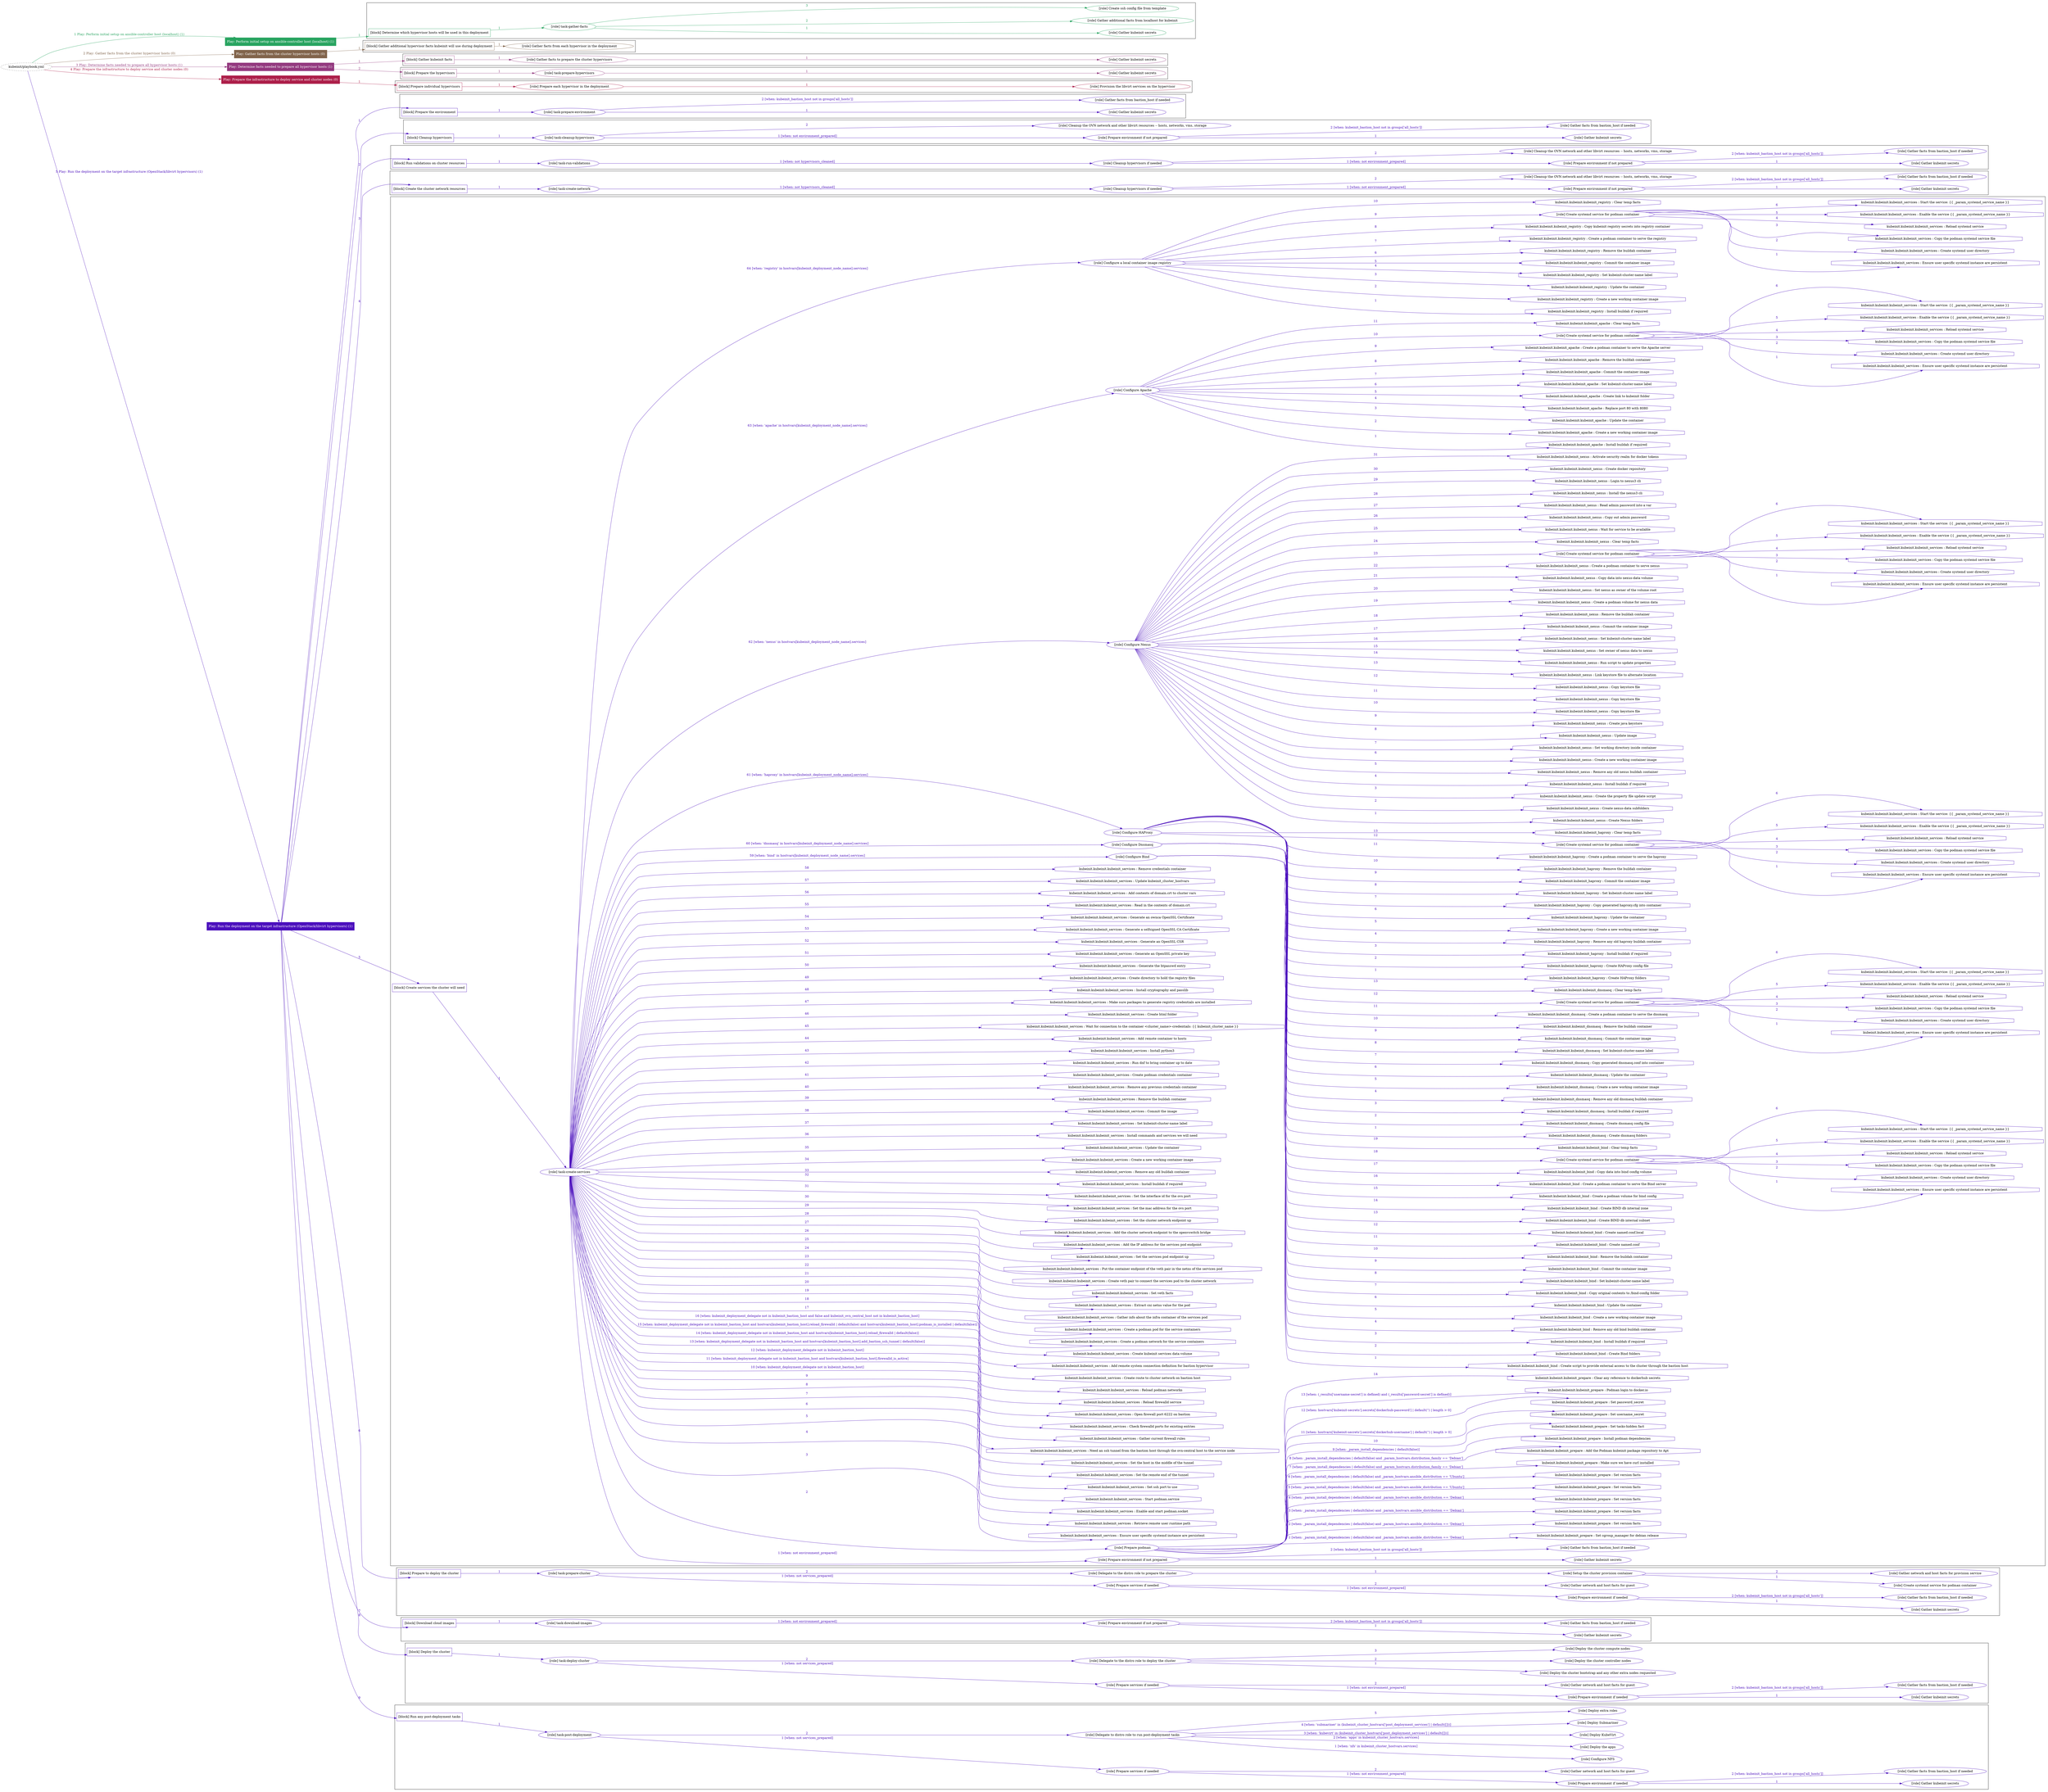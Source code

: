 digraph {
	graph [concentrate=true ordering=in rankdir=LR ratio=fill]
	edge [esep=5 sep=10]
	"kubeinit/playbook.yml" [URL="/home/runner/work/kubeinit/kubeinit/kubeinit/playbook.yml" id=playbook_e1b520f4 style=dotted]
	"kubeinit/playbook.yml" -> play_b39c0db4 [label="1 Play: Perform initial setup on ansible-controller host (localhost) (1)" color="#28a460" fontcolor="#28a460" id=edge_play_b39c0db4 labeltooltip="1 Play: Perform initial setup on ansible-controller host (localhost) (1)" tooltip="1 Play: Perform initial setup on ansible-controller host (localhost) (1)"]
	subgraph "Play: Perform initial setup on ansible-controller host (localhost) (1)" {
		play_b39c0db4 [label="Play: Perform initial setup on ansible-controller host (localhost) (1)" URL="/home/runner/work/kubeinit/kubeinit/kubeinit/playbook.yml" color="#28a460" fontcolor="#ffffff" id=play_b39c0db4 shape=box style=filled tooltip=localhost]
		play_b39c0db4 -> block_ff5e40da [label=1 color="#28a460" fontcolor="#28a460" id=edge_block_ff5e40da labeltooltip=1 tooltip=1]
		subgraph cluster_block_ff5e40da {
			block_ff5e40da [label="[block] Determine which hypervisor hosts will be used in this deployment" URL="/home/runner/work/kubeinit/kubeinit/kubeinit/playbook.yml" color="#28a460" id=block_ff5e40da labeltooltip="Determine which hypervisor hosts will be used in this deployment" shape=box tooltip="Determine which hypervisor hosts will be used in this deployment"]
			block_ff5e40da -> role_0124ffdd [label="1 " color="#28a460" fontcolor="#28a460" id=edge_role_0124ffdd labeltooltip="1 " tooltip="1 "]
			subgraph "task-gather-facts" {
				role_0124ffdd [label="[role] task-gather-facts" URL="/home/runner/work/kubeinit/kubeinit/kubeinit/playbook.yml" color="#28a460" id=role_0124ffdd tooltip="task-gather-facts"]
				role_0124ffdd -> role_7439c64e [label="1 " color="#28a460" fontcolor="#28a460" id=edge_role_7439c64e labeltooltip="1 " tooltip="1 "]
				subgraph "Gather kubeinit secrets" {
					role_7439c64e [label="[role] Gather kubeinit secrets" URL="/home/runner/.ansible/collections/ansible_collections/kubeinit/kubeinit/roles/kubeinit_prepare/tasks/build_hypervisors_group.yml" color="#28a460" id=role_7439c64e tooltip="Gather kubeinit secrets"]
				}
				role_0124ffdd -> role_b2a773f0 [label="2 " color="#28a460" fontcolor="#28a460" id=edge_role_b2a773f0 labeltooltip="2 " tooltip="2 "]
				subgraph "Gather additional facts from localhost for kubeinit" {
					role_b2a773f0 [label="[role] Gather additional facts from localhost for kubeinit" URL="/home/runner/.ansible/collections/ansible_collections/kubeinit/kubeinit/roles/kubeinit_prepare/tasks/build_hypervisors_group.yml" color="#28a460" id=role_b2a773f0 tooltip="Gather additional facts from localhost for kubeinit"]
				}
				role_0124ffdd -> role_fbbcae43 [label="3 " color="#28a460" fontcolor="#28a460" id=edge_role_fbbcae43 labeltooltip="3 " tooltip="3 "]
				subgraph "Create ssh config file from template" {
					role_fbbcae43 [label="[role] Create ssh config file from template" URL="/home/runner/.ansible/collections/ansible_collections/kubeinit/kubeinit/roles/kubeinit_prepare/tasks/build_hypervisors_group.yml" color="#28a460" id=role_fbbcae43 tooltip="Create ssh config file from template"]
				}
			}
		}
	}
	"kubeinit/playbook.yml" -> play_a543e67e [label="2 Play: Gather facts from the cluster hypervisor hosts (0)" color="#81644b" fontcolor="#81644b" id=edge_play_a543e67e labeltooltip="2 Play: Gather facts from the cluster hypervisor hosts (0)" tooltip="2 Play: Gather facts from the cluster hypervisor hosts (0)"]
	subgraph "Play: Gather facts from the cluster hypervisor hosts (0)" {
		play_a543e67e [label="Play: Gather facts from the cluster hypervisor hosts (0)" URL="/home/runner/work/kubeinit/kubeinit/kubeinit/playbook.yml" color="#81644b" fontcolor="#ffffff" id=play_a543e67e shape=box style=filled tooltip="Play: Gather facts from the cluster hypervisor hosts (0)"]
		play_a543e67e -> block_a568f3ee [label=1 color="#81644b" fontcolor="#81644b" id=edge_block_a568f3ee labeltooltip=1 tooltip=1]
		subgraph cluster_block_a568f3ee {
			block_a568f3ee [label="[block] Gather additional hypervisor facts kubeinit will use during deployment" URL="/home/runner/work/kubeinit/kubeinit/kubeinit/playbook.yml" color="#81644b" id=block_a568f3ee labeltooltip="Gather additional hypervisor facts kubeinit will use during deployment" shape=box tooltip="Gather additional hypervisor facts kubeinit will use during deployment"]
			block_a568f3ee -> role_c0995005 [label="1 " color="#81644b" fontcolor="#81644b" id=edge_role_c0995005 labeltooltip="1 " tooltip="1 "]
			subgraph "Gather facts from each hypervisor in the deployment" {
				role_c0995005 [label="[role] Gather facts from each hypervisor in the deployment" URL="/home/runner/work/kubeinit/kubeinit/kubeinit/playbook.yml" color="#81644b" id=role_c0995005 tooltip="Gather facts from each hypervisor in the deployment"]
			}
		}
	}
	"kubeinit/playbook.yml" -> play_eb81b540 [label="3 Play: Determine facts needed to prepare all hypervisor hosts (1)" color="#93397f" fontcolor="#93397f" id=edge_play_eb81b540 labeltooltip="3 Play: Determine facts needed to prepare all hypervisor hosts (1)" tooltip="3 Play: Determine facts needed to prepare all hypervisor hosts (1)"]
	subgraph "Play: Determine facts needed to prepare all hypervisor hosts (1)" {
		play_eb81b540 [label="Play: Determine facts needed to prepare all hypervisor hosts (1)" URL="/home/runner/work/kubeinit/kubeinit/kubeinit/playbook.yml" color="#93397f" fontcolor="#ffffff" id=play_eb81b540 shape=box style=filled tooltip=localhost]
		play_eb81b540 -> block_439e5678 [label=1 color="#93397f" fontcolor="#93397f" id=edge_block_439e5678 labeltooltip=1 tooltip=1]
		subgraph cluster_block_439e5678 {
			block_439e5678 [label="[block] Gather kubeinit facts" URL="/home/runner/work/kubeinit/kubeinit/kubeinit/playbook.yml" color="#93397f" id=block_439e5678 labeltooltip="Gather kubeinit facts" shape=box tooltip="Gather kubeinit facts"]
			block_439e5678 -> role_69d58287 [label="1 " color="#93397f" fontcolor="#93397f" id=edge_role_69d58287 labeltooltip="1 " tooltip="1 "]
			subgraph "Gather facts to prepare the cluster hypervisors" {
				role_69d58287 [label="[role] Gather facts to prepare the cluster hypervisors" URL="/home/runner/work/kubeinit/kubeinit/kubeinit/playbook.yml" color="#93397f" id=role_69d58287 tooltip="Gather facts to prepare the cluster hypervisors"]
				role_69d58287 -> role_ad5ba075 [label="1 " color="#93397f" fontcolor="#93397f" id=edge_role_ad5ba075 labeltooltip="1 " tooltip="1 "]
				subgraph "Gather kubeinit secrets" {
					role_ad5ba075 [label="[role] Gather kubeinit secrets" URL="/home/runner/.ansible/collections/ansible_collections/kubeinit/kubeinit/roles/kubeinit_prepare/tasks/gather_kubeinit_facts.yml" color="#93397f" id=role_ad5ba075 tooltip="Gather kubeinit secrets"]
				}
			}
		}
		play_eb81b540 -> block_e21b16ad [label=2 color="#93397f" fontcolor="#93397f" id=edge_block_e21b16ad labeltooltip=2 tooltip=2]
		subgraph cluster_block_e21b16ad {
			block_e21b16ad [label="[block] Prepare the hypervisors" URL="/home/runner/work/kubeinit/kubeinit/kubeinit/playbook.yml" color="#93397f" id=block_e21b16ad labeltooltip="Prepare the hypervisors" shape=box tooltip="Prepare the hypervisors"]
			block_e21b16ad -> role_64cc226a [label="1 " color="#93397f" fontcolor="#93397f" id=edge_role_64cc226a labeltooltip="1 " tooltip="1 "]
			subgraph "task-prepare-hypervisors" {
				role_64cc226a [label="[role] task-prepare-hypervisors" URL="/home/runner/work/kubeinit/kubeinit/kubeinit/playbook.yml" color="#93397f" id=role_64cc226a tooltip="task-prepare-hypervisors"]
				role_64cc226a -> role_04eb14fa [label="1 " color="#93397f" fontcolor="#93397f" id=edge_role_04eb14fa labeltooltip="1 " tooltip="1 "]
				subgraph "Gather kubeinit secrets" {
					role_04eb14fa [label="[role] Gather kubeinit secrets" URL="/home/runner/.ansible/collections/ansible_collections/kubeinit/kubeinit/roles/kubeinit_prepare/tasks/gather_kubeinit_facts.yml" color="#93397f" id=role_04eb14fa tooltip="Gather kubeinit secrets"]
				}
			}
		}
	}
	"kubeinit/playbook.yml" -> play_8c4f46c4 [label="4 Play: Prepare the infrastructure to deploy service and cluster nodes (0)" color="#ad1f4a" fontcolor="#ad1f4a" id=edge_play_8c4f46c4 labeltooltip="4 Play: Prepare the infrastructure to deploy service and cluster nodes (0)" tooltip="4 Play: Prepare the infrastructure to deploy service and cluster nodes (0)"]
	subgraph "Play: Prepare the infrastructure to deploy service and cluster nodes (0)" {
		play_8c4f46c4 [label="Play: Prepare the infrastructure to deploy service and cluster nodes (0)" URL="/home/runner/work/kubeinit/kubeinit/kubeinit/playbook.yml" color="#ad1f4a" fontcolor="#ffffff" id=play_8c4f46c4 shape=box style=filled tooltip="Play: Prepare the infrastructure to deploy service and cluster nodes (0)"]
		play_8c4f46c4 -> block_aab5faae [label=1 color="#ad1f4a" fontcolor="#ad1f4a" id=edge_block_aab5faae labeltooltip=1 tooltip=1]
		subgraph cluster_block_aab5faae {
			block_aab5faae [label="[block] Prepare individual hypervisors" URL="/home/runner/work/kubeinit/kubeinit/kubeinit/playbook.yml" color="#ad1f4a" id=block_aab5faae labeltooltip="Prepare individual hypervisors" shape=box tooltip="Prepare individual hypervisors"]
			block_aab5faae -> role_43515675 [label="1 " color="#ad1f4a" fontcolor="#ad1f4a" id=edge_role_43515675 labeltooltip="1 " tooltip="1 "]
			subgraph "Prepare each hypervisor in the deployment" {
				role_43515675 [label="[role] Prepare each hypervisor in the deployment" URL="/home/runner/work/kubeinit/kubeinit/kubeinit/playbook.yml" color="#ad1f4a" id=role_43515675 tooltip="Prepare each hypervisor in the deployment"]
				role_43515675 -> role_992edd73 [label="1 " color="#ad1f4a" fontcolor="#ad1f4a" id=edge_role_992edd73 labeltooltip="1 " tooltip="1 "]
				subgraph "Provision the libvirt services on the hypervisor" {
					role_992edd73 [label="[role] Provision the libvirt services on the hypervisor" URL="/home/runner/.ansible/collections/ansible_collections/kubeinit/kubeinit/roles/kubeinit_prepare/tasks/prepare_hypervisor.yml" color="#ad1f4a" id=role_992edd73 tooltip="Provision the libvirt services on the hypervisor"]
				}
			}
		}
	}
	"kubeinit/playbook.yml" -> play_b9a1478f [label="5 Play: Run the deployment on the target infrastructure (OpenStack/libvirt hypervisors) (1)" color="#4b0fbd" fontcolor="#4b0fbd" id=edge_play_b9a1478f labeltooltip="5 Play: Run the deployment on the target infrastructure (OpenStack/libvirt hypervisors) (1)" tooltip="5 Play: Run the deployment on the target infrastructure (OpenStack/libvirt hypervisors) (1)"]
	subgraph "Play: Run the deployment on the target infrastructure (OpenStack/libvirt hypervisors) (1)" {
		play_b9a1478f [label="Play: Run the deployment on the target infrastructure (OpenStack/libvirt hypervisors) (1)" URL="/home/runner/work/kubeinit/kubeinit/kubeinit/playbook.yml" color="#4b0fbd" fontcolor="#ffffff" id=play_b9a1478f shape=box style=filled tooltip=localhost]
		play_b9a1478f -> block_6f6d8249 [label=1 color="#4b0fbd" fontcolor="#4b0fbd" id=edge_block_6f6d8249 labeltooltip=1 tooltip=1]
		subgraph cluster_block_6f6d8249 {
			block_6f6d8249 [label="[block] Prepare the environment" URL="/home/runner/work/kubeinit/kubeinit/kubeinit/playbook.yml" color="#4b0fbd" id=block_6f6d8249 labeltooltip="Prepare the environment" shape=box tooltip="Prepare the environment"]
			block_6f6d8249 -> role_97c21e7a [label="1 " color="#4b0fbd" fontcolor="#4b0fbd" id=edge_role_97c21e7a labeltooltip="1 " tooltip="1 "]
			subgraph "task-prepare-environment" {
				role_97c21e7a [label="[role] task-prepare-environment" URL="/home/runner/work/kubeinit/kubeinit/kubeinit/playbook.yml" color="#4b0fbd" id=role_97c21e7a tooltip="task-prepare-environment"]
				role_97c21e7a -> role_9c71abba [label="1 " color="#4b0fbd" fontcolor="#4b0fbd" id=edge_role_9c71abba labeltooltip="1 " tooltip="1 "]
				subgraph "Gather kubeinit secrets" {
					role_9c71abba [label="[role] Gather kubeinit secrets" URL="/home/runner/.ansible/collections/ansible_collections/kubeinit/kubeinit/roles/kubeinit_prepare/tasks/gather_kubeinit_facts.yml" color="#4b0fbd" id=role_9c71abba tooltip="Gather kubeinit secrets"]
				}
				role_97c21e7a -> role_a80085f6 [label="2 [when: kubeinit_bastion_host not in groups['all_hosts']]" color="#4b0fbd" fontcolor="#4b0fbd" id=edge_role_a80085f6 labeltooltip="2 [when: kubeinit_bastion_host not in groups['all_hosts']]" tooltip="2 [when: kubeinit_bastion_host not in groups['all_hosts']]"]
				subgraph "Gather facts from bastion_host if needed" {
					role_a80085f6 [label="[role] Gather facts from bastion_host if needed" URL="/home/runner/.ansible/collections/ansible_collections/kubeinit/kubeinit/roles/kubeinit_prepare/tasks/main.yml" color="#4b0fbd" id=role_a80085f6 tooltip="Gather facts from bastion_host if needed"]
				}
			}
		}
		play_b9a1478f -> block_e001c024 [label=2 color="#4b0fbd" fontcolor="#4b0fbd" id=edge_block_e001c024 labeltooltip=2 tooltip=2]
		subgraph cluster_block_e001c024 {
			block_e001c024 [label="[block] Cleanup hypervisors" URL="/home/runner/work/kubeinit/kubeinit/kubeinit/playbook.yml" color="#4b0fbd" id=block_e001c024 labeltooltip="Cleanup hypervisors" shape=box tooltip="Cleanup hypervisors"]
			block_e001c024 -> role_081fc0dd [label="1 " color="#4b0fbd" fontcolor="#4b0fbd" id=edge_role_081fc0dd labeltooltip="1 " tooltip="1 "]
			subgraph "task-cleanup-hypervisors" {
				role_081fc0dd [label="[role] task-cleanup-hypervisors" URL="/home/runner/work/kubeinit/kubeinit/kubeinit/playbook.yml" color="#4b0fbd" id=role_081fc0dd tooltip="task-cleanup-hypervisors"]
				role_081fc0dd -> role_003fa473 [label="1 [when: not environment_prepared]" color="#4b0fbd" fontcolor="#4b0fbd" id=edge_role_003fa473 labeltooltip="1 [when: not environment_prepared]" tooltip="1 [when: not environment_prepared]"]
				subgraph "Prepare environment if not prepared" {
					role_003fa473 [label="[role] Prepare environment if not prepared" URL="/home/runner/.ansible/collections/ansible_collections/kubeinit/kubeinit/roles/kubeinit_libvirt/tasks/cleanup_hypervisors.yml" color="#4b0fbd" id=role_003fa473 tooltip="Prepare environment if not prepared"]
					role_003fa473 -> role_1d6bb878 [label="1 " color="#4b0fbd" fontcolor="#4b0fbd" id=edge_role_1d6bb878 labeltooltip="1 " tooltip="1 "]
					subgraph "Gather kubeinit secrets" {
						role_1d6bb878 [label="[role] Gather kubeinit secrets" URL="/home/runner/.ansible/collections/ansible_collections/kubeinit/kubeinit/roles/kubeinit_prepare/tasks/gather_kubeinit_facts.yml" color="#4b0fbd" id=role_1d6bb878 tooltip="Gather kubeinit secrets"]
					}
					role_003fa473 -> role_8b3e157b [label="2 [when: kubeinit_bastion_host not in groups['all_hosts']]" color="#4b0fbd" fontcolor="#4b0fbd" id=edge_role_8b3e157b labeltooltip="2 [when: kubeinit_bastion_host not in groups['all_hosts']]" tooltip="2 [when: kubeinit_bastion_host not in groups['all_hosts']]"]
					subgraph "Gather facts from bastion_host if needed" {
						role_8b3e157b [label="[role] Gather facts from bastion_host if needed" URL="/home/runner/.ansible/collections/ansible_collections/kubeinit/kubeinit/roles/kubeinit_prepare/tasks/main.yml" color="#4b0fbd" id=role_8b3e157b tooltip="Gather facts from bastion_host if needed"]
					}
				}
				role_081fc0dd -> role_466ed4dd [label="2 " color="#4b0fbd" fontcolor="#4b0fbd" id=edge_role_466ed4dd labeltooltip="2 " tooltip="2 "]
				subgraph "Cleanup the OVN network and other libvirt resources -- hosts, networks, vms, storage" {
					role_466ed4dd [label="[role] Cleanup the OVN network and other libvirt resources -- hosts, networks, vms, storage" URL="/home/runner/.ansible/collections/ansible_collections/kubeinit/kubeinit/roles/kubeinit_libvirt/tasks/cleanup_hypervisors.yml" color="#4b0fbd" id=role_466ed4dd tooltip="Cleanup the OVN network and other libvirt resources -- hosts, networks, vms, storage"]
				}
			}
		}
		play_b9a1478f -> block_7fd19c29 [label=3 color="#4b0fbd" fontcolor="#4b0fbd" id=edge_block_7fd19c29 labeltooltip=3 tooltip=3]
		subgraph cluster_block_7fd19c29 {
			block_7fd19c29 [label="[block] Run validations on cluster resources" URL="/home/runner/work/kubeinit/kubeinit/kubeinit/playbook.yml" color="#4b0fbd" id=block_7fd19c29 labeltooltip="Run validations on cluster resources" shape=box tooltip="Run validations on cluster resources"]
			block_7fd19c29 -> role_c0adeb1b [label="1 " color="#4b0fbd" fontcolor="#4b0fbd" id=edge_role_c0adeb1b labeltooltip="1 " tooltip="1 "]
			subgraph "task-run-validations" {
				role_c0adeb1b [label="[role] task-run-validations" URL="/home/runner/work/kubeinit/kubeinit/kubeinit/playbook.yml" color="#4b0fbd" id=role_c0adeb1b tooltip="task-run-validations"]
				role_c0adeb1b -> role_b60cc185 [label="1 [when: not hypervisors_cleaned]" color="#4b0fbd" fontcolor="#4b0fbd" id=edge_role_b60cc185 labeltooltip="1 [when: not hypervisors_cleaned]" tooltip="1 [when: not hypervisors_cleaned]"]
				subgraph "Cleanup hypervisors if needed" {
					role_b60cc185 [label="[role] Cleanup hypervisors if needed" URL="/home/runner/.ansible/collections/ansible_collections/kubeinit/kubeinit/roles/kubeinit_validations/tasks/main.yml" color="#4b0fbd" id=role_b60cc185 tooltip="Cleanup hypervisors if needed"]
					role_b60cc185 -> role_3e80d1ff [label="1 [when: not environment_prepared]" color="#4b0fbd" fontcolor="#4b0fbd" id=edge_role_3e80d1ff labeltooltip="1 [when: not environment_prepared]" tooltip="1 [when: not environment_prepared]"]
					subgraph "Prepare environment if not prepared" {
						role_3e80d1ff [label="[role] Prepare environment if not prepared" URL="/home/runner/.ansible/collections/ansible_collections/kubeinit/kubeinit/roles/kubeinit_libvirt/tasks/cleanup_hypervisors.yml" color="#4b0fbd" id=role_3e80d1ff tooltip="Prepare environment if not prepared"]
						role_3e80d1ff -> role_e525bac1 [label="1 " color="#4b0fbd" fontcolor="#4b0fbd" id=edge_role_e525bac1 labeltooltip="1 " tooltip="1 "]
						subgraph "Gather kubeinit secrets" {
							role_e525bac1 [label="[role] Gather kubeinit secrets" URL="/home/runner/.ansible/collections/ansible_collections/kubeinit/kubeinit/roles/kubeinit_prepare/tasks/gather_kubeinit_facts.yml" color="#4b0fbd" id=role_e525bac1 tooltip="Gather kubeinit secrets"]
						}
						role_3e80d1ff -> role_c0f8983e [label="2 [when: kubeinit_bastion_host not in groups['all_hosts']]" color="#4b0fbd" fontcolor="#4b0fbd" id=edge_role_c0f8983e labeltooltip="2 [when: kubeinit_bastion_host not in groups['all_hosts']]" tooltip="2 [when: kubeinit_bastion_host not in groups['all_hosts']]"]
						subgraph "Gather facts from bastion_host if needed" {
							role_c0f8983e [label="[role] Gather facts from bastion_host if needed" URL="/home/runner/.ansible/collections/ansible_collections/kubeinit/kubeinit/roles/kubeinit_prepare/tasks/main.yml" color="#4b0fbd" id=role_c0f8983e tooltip="Gather facts from bastion_host if needed"]
						}
					}
					role_b60cc185 -> role_9eb3d5cd [label="2 " color="#4b0fbd" fontcolor="#4b0fbd" id=edge_role_9eb3d5cd labeltooltip="2 " tooltip="2 "]
					subgraph "Cleanup the OVN network and other libvirt resources -- hosts, networks, vms, storage" {
						role_9eb3d5cd [label="[role] Cleanup the OVN network and other libvirt resources -- hosts, networks, vms, storage" URL="/home/runner/.ansible/collections/ansible_collections/kubeinit/kubeinit/roles/kubeinit_libvirt/tasks/cleanup_hypervisors.yml" color="#4b0fbd" id=role_9eb3d5cd tooltip="Cleanup the OVN network and other libvirt resources -- hosts, networks, vms, storage"]
					}
				}
			}
		}
		play_b9a1478f -> block_4459e5df [label=4 color="#4b0fbd" fontcolor="#4b0fbd" id=edge_block_4459e5df labeltooltip=4 tooltip=4]
		subgraph cluster_block_4459e5df {
			block_4459e5df [label="[block] Create the cluster network resources" URL="/home/runner/work/kubeinit/kubeinit/kubeinit/playbook.yml" color="#4b0fbd" id=block_4459e5df labeltooltip="Create the cluster network resources" shape=box tooltip="Create the cluster network resources"]
			block_4459e5df -> role_0fabd13c [label="1 " color="#4b0fbd" fontcolor="#4b0fbd" id=edge_role_0fabd13c labeltooltip="1 " tooltip="1 "]
			subgraph "task-create-network" {
				role_0fabd13c [label="[role] task-create-network" URL="/home/runner/work/kubeinit/kubeinit/kubeinit/playbook.yml" color="#4b0fbd" id=role_0fabd13c tooltip="task-create-network"]
				role_0fabd13c -> role_0ddc3cb1 [label="1 [when: not hypervisors_cleaned]" color="#4b0fbd" fontcolor="#4b0fbd" id=edge_role_0ddc3cb1 labeltooltip="1 [when: not hypervisors_cleaned]" tooltip="1 [when: not hypervisors_cleaned]"]
				subgraph "Cleanup hypervisors if needed" {
					role_0ddc3cb1 [label="[role] Cleanup hypervisors if needed" URL="/home/runner/.ansible/collections/ansible_collections/kubeinit/kubeinit/roles/kubeinit_libvirt/tasks/create_network.yml" color="#4b0fbd" id=role_0ddc3cb1 tooltip="Cleanup hypervisors if needed"]
					role_0ddc3cb1 -> role_d6f53036 [label="1 [when: not environment_prepared]" color="#4b0fbd" fontcolor="#4b0fbd" id=edge_role_d6f53036 labeltooltip="1 [when: not environment_prepared]" tooltip="1 [when: not environment_prepared]"]
					subgraph "Prepare environment if not prepared" {
						role_d6f53036 [label="[role] Prepare environment if not prepared" URL="/home/runner/.ansible/collections/ansible_collections/kubeinit/kubeinit/roles/kubeinit_libvirt/tasks/cleanup_hypervisors.yml" color="#4b0fbd" id=role_d6f53036 tooltip="Prepare environment if not prepared"]
						role_d6f53036 -> role_4ccd82da [label="1 " color="#4b0fbd" fontcolor="#4b0fbd" id=edge_role_4ccd82da labeltooltip="1 " tooltip="1 "]
						subgraph "Gather kubeinit secrets" {
							role_4ccd82da [label="[role] Gather kubeinit secrets" URL="/home/runner/.ansible/collections/ansible_collections/kubeinit/kubeinit/roles/kubeinit_prepare/tasks/gather_kubeinit_facts.yml" color="#4b0fbd" id=role_4ccd82da tooltip="Gather kubeinit secrets"]
						}
						role_d6f53036 -> role_8c88a866 [label="2 [when: kubeinit_bastion_host not in groups['all_hosts']]" color="#4b0fbd" fontcolor="#4b0fbd" id=edge_role_8c88a866 labeltooltip="2 [when: kubeinit_bastion_host not in groups['all_hosts']]" tooltip="2 [when: kubeinit_bastion_host not in groups['all_hosts']]"]
						subgraph "Gather facts from bastion_host if needed" {
							role_8c88a866 [label="[role] Gather facts from bastion_host if needed" URL="/home/runner/.ansible/collections/ansible_collections/kubeinit/kubeinit/roles/kubeinit_prepare/tasks/main.yml" color="#4b0fbd" id=role_8c88a866 tooltip="Gather facts from bastion_host if needed"]
						}
					}
					role_0ddc3cb1 -> role_363bdbb5 [label="2 " color="#4b0fbd" fontcolor="#4b0fbd" id=edge_role_363bdbb5 labeltooltip="2 " tooltip="2 "]
					subgraph "Cleanup the OVN network and other libvirt resources -- hosts, networks, vms, storage" {
						role_363bdbb5 [label="[role] Cleanup the OVN network and other libvirt resources -- hosts, networks, vms, storage" URL="/home/runner/.ansible/collections/ansible_collections/kubeinit/kubeinit/roles/kubeinit_libvirt/tasks/cleanup_hypervisors.yml" color="#4b0fbd" id=role_363bdbb5 tooltip="Cleanup the OVN network and other libvirt resources -- hosts, networks, vms, storage"]
					}
				}
			}
		}
		play_b9a1478f -> block_a7efd48b [label=5 color="#4b0fbd" fontcolor="#4b0fbd" id=edge_block_a7efd48b labeltooltip=5 tooltip=5]
		subgraph cluster_block_a7efd48b {
			block_a7efd48b [label="[block] Create services the cluster will need" URL="/home/runner/work/kubeinit/kubeinit/kubeinit/playbook.yml" color="#4b0fbd" id=block_a7efd48b labeltooltip="Create services the cluster will need" shape=box tooltip="Create services the cluster will need"]
			block_a7efd48b -> role_c44795f6 [label="1 " color="#4b0fbd" fontcolor="#4b0fbd" id=edge_role_c44795f6 labeltooltip="1 " tooltip="1 "]
			subgraph "task-create-services" {
				role_c44795f6 [label="[role] task-create-services" URL="/home/runner/work/kubeinit/kubeinit/kubeinit/playbook.yml" color="#4b0fbd" id=role_c44795f6 tooltip="task-create-services"]
				role_c44795f6 -> role_5960a1ae [label="1 [when: not environment_prepared]" color="#4b0fbd" fontcolor="#4b0fbd" id=edge_role_5960a1ae labeltooltip="1 [when: not environment_prepared]" tooltip="1 [when: not environment_prepared]"]
				subgraph "Prepare environment if not prepared" {
					role_5960a1ae [label="[role] Prepare environment if not prepared" URL="/home/runner/.ansible/collections/ansible_collections/kubeinit/kubeinit/roles/kubeinit_services/tasks/main.yml" color="#4b0fbd" id=role_5960a1ae tooltip="Prepare environment if not prepared"]
					role_5960a1ae -> role_01b6c367 [label="1 " color="#4b0fbd" fontcolor="#4b0fbd" id=edge_role_01b6c367 labeltooltip="1 " tooltip="1 "]
					subgraph "Gather kubeinit secrets" {
						role_01b6c367 [label="[role] Gather kubeinit secrets" URL="/home/runner/.ansible/collections/ansible_collections/kubeinit/kubeinit/roles/kubeinit_prepare/tasks/gather_kubeinit_facts.yml" color="#4b0fbd" id=role_01b6c367 tooltip="Gather kubeinit secrets"]
					}
					role_5960a1ae -> role_fb1334a5 [label="2 [when: kubeinit_bastion_host not in groups['all_hosts']]" color="#4b0fbd" fontcolor="#4b0fbd" id=edge_role_fb1334a5 labeltooltip="2 [when: kubeinit_bastion_host not in groups['all_hosts']]" tooltip="2 [when: kubeinit_bastion_host not in groups['all_hosts']]"]
					subgraph "Gather facts from bastion_host if needed" {
						role_fb1334a5 [label="[role] Gather facts from bastion_host if needed" URL="/home/runner/.ansible/collections/ansible_collections/kubeinit/kubeinit/roles/kubeinit_prepare/tasks/main.yml" color="#4b0fbd" id=role_fb1334a5 tooltip="Gather facts from bastion_host if needed"]
					}
				}
				role_c44795f6 -> role_47afe15a [label="2 " color="#4b0fbd" fontcolor="#4b0fbd" id=edge_role_47afe15a labeltooltip="2 " tooltip="2 "]
				subgraph "Prepare podman" {
					role_47afe15a [label="[role] Prepare podman" URL="/home/runner/.ansible/collections/ansible_collections/kubeinit/kubeinit/roles/kubeinit_services/tasks/00_create_service_pod.yml" color="#4b0fbd" id=role_47afe15a tooltip="Prepare podman"]
					task_620b8be3 [label="kubeinit.kubeinit.kubeinit_prepare : Set cgroup_manager for debian release" URL="/home/runner/.ansible/collections/ansible_collections/kubeinit/kubeinit/roles/kubeinit_prepare/tasks/prepare_podman.yml" color="#4b0fbd" id=task_620b8be3 shape=octagon tooltip="kubeinit.kubeinit.kubeinit_prepare : Set cgroup_manager for debian release"]
					role_47afe15a -> task_620b8be3 [label="1 [when: _param_install_dependencies | default(false) and _param_hostvars.ansible_distribution == 'Debian']" color="#4b0fbd" fontcolor="#4b0fbd" id=edge_task_620b8be3 labeltooltip="1 [when: _param_install_dependencies | default(false) and _param_hostvars.ansible_distribution == 'Debian']" tooltip="1 [when: _param_install_dependencies | default(false) and _param_hostvars.ansible_distribution == 'Debian']"]
					task_91c47b43 [label="kubeinit.kubeinit.kubeinit_prepare : Set version facts" URL="/home/runner/.ansible/collections/ansible_collections/kubeinit/kubeinit/roles/kubeinit_prepare/tasks/prepare_podman.yml" color="#4b0fbd" id=task_91c47b43 shape=octagon tooltip="kubeinit.kubeinit.kubeinit_prepare : Set version facts"]
					role_47afe15a -> task_91c47b43 [label="2 [when: _param_install_dependencies | default(false) and _param_hostvars.ansible_distribution == 'Debian']" color="#4b0fbd" fontcolor="#4b0fbd" id=edge_task_91c47b43 labeltooltip="2 [when: _param_install_dependencies | default(false) and _param_hostvars.ansible_distribution == 'Debian']" tooltip="2 [when: _param_install_dependencies | default(false) and _param_hostvars.ansible_distribution == 'Debian']"]
					task_b7e10df9 [label="kubeinit.kubeinit.kubeinit_prepare : Set version facts" URL="/home/runner/.ansible/collections/ansible_collections/kubeinit/kubeinit/roles/kubeinit_prepare/tasks/prepare_podman.yml" color="#4b0fbd" id=task_b7e10df9 shape=octagon tooltip="kubeinit.kubeinit.kubeinit_prepare : Set version facts"]
					role_47afe15a -> task_b7e10df9 [label="3 [when: _param_install_dependencies | default(false) and _param_hostvars.ansible_distribution == 'Debian']" color="#4b0fbd" fontcolor="#4b0fbd" id=edge_task_b7e10df9 labeltooltip="3 [when: _param_install_dependencies | default(false) and _param_hostvars.ansible_distribution == 'Debian']" tooltip="3 [when: _param_install_dependencies | default(false) and _param_hostvars.ansible_distribution == 'Debian']"]
					task_58848df2 [label="kubeinit.kubeinit.kubeinit_prepare : Set version facts" URL="/home/runner/.ansible/collections/ansible_collections/kubeinit/kubeinit/roles/kubeinit_prepare/tasks/prepare_podman.yml" color="#4b0fbd" id=task_58848df2 shape=octagon tooltip="kubeinit.kubeinit.kubeinit_prepare : Set version facts"]
					role_47afe15a -> task_58848df2 [label="4 [when: _param_install_dependencies | default(false) and _param_hostvars.ansible_distribution == 'Debian']" color="#4b0fbd" fontcolor="#4b0fbd" id=edge_task_58848df2 labeltooltip="4 [when: _param_install_dependencies | default(false) and _param_hostvars.ansible_distribution == 'Debian']" tooltip="4 [when: _param_install_dependencies | default(false) and _param_hostvars.ansible_distribution == 'Debian']"]
					task_20205636 [label="kubeinit.kubeinit.kubeinit_prepare : Set version facts" URL="/home/runner/.ansible/collections/ansible_collections/kubeinit/kubeinit/roles/kubeinit_prepare/tasks/prepare_podman.yml" color="#4b0fbd" id=task_20205636 shape=octagon tooltip="kubeinit.kubeinit.kubeinit_prepare : Set version facts"]
					role_47afe15a -> task_20205636 [label="5 [when: _param_install_dependencies | default(false) and _param_hostvars.ansible_distribution == 'Ubuntu']" color="#4b0fbd" fontcolor="#4b0fbd" id=edge_task_20205636 labeltooltip="5 [when: _param_install_dependencies | default(false) and _param_hostvars.ansible_distribution == 'Ubuntu']" tooltip="5 [when: _param_install_dependencies | default(false) and _param_hostvars.ansible_distribution == 'Ubuntu']"]
					task_5c2863fb [label="kubeinit.kubeinit.kubeinit_prepare : Set version facts" URL="/home/runner/.ansible/collections/ansible_collections/kubeinit/kubeinit/roles/kubeinit_prepare/tasks/prepare_podman.yml" color="#4b0fbd" id=task_5c2863fb shape=octagon tooltip="kubeinit.kubeinit.kubeinit_prepare : Set version facts"]
					role_47afe15a -> task_5c2863fb [label="6 [when: _param_install_dependencies | default(false) and _param_hostvars.ansible_distribution == 'Ubuntu']" color="#4b0fbd" fontcolor="#4b0fbd" id=edge_task_5c2863fb labeltooltip="6 [when: _param_install_dependencies | default(false) and _param_hostvars.ansible_distribution == 'Ubuntu']" tooltip="6 [when: _param_install_dependencies | default(false) and _param_hostvars.ansible_distribution == 'Ubuntu']"]
					task_76532395 [label="kubeinit.kubeinit.kubeinit_prepare : Make sure we have curl installed" URL="/home/runner/.ansible/collections/ansible_collections/kubeinit/kubeinit/roles/kubeinit_prepare/tasks/prepare_podman.yml" color="#4b0fbd" id=task_76532395 shape=octagon tooltip="kubeinit.kubeinit.kubeinit_prepare : Make sure we have curl installed"]
					role_47afe15a -> task_76532395 [label="7 [when: _param_install_dependencies | default(false) and _param_hostvars.distribution_family == 'Debian']" color="#4b0fbd" fontcolor="#4b0fbd" id=edge_task_76532395 labeltooltip="7 [when: _param_install_dependencies | default(false) and _param_hostvars.distribution_family == 'Debian']" tooltip="7 [when: _param_install_dependencies | default(false) and _param_hostvars.distribution_family == 'Debian']"]
					task_00450d33 [label="kubeinit.kubeinit.kubeinit_prepare : Add the Podman kubeinit package repository to Apt" URL="/home/runner/.ansible/collections/ansible_collections/kubeinit/kubeinit/roles/kubeinit_prepare/tasks/prepare_podman.yml" color="#4b0fbd" id=task_00450d33 shape=octagon tooltip="kubeinit.kubeinit.kubeinit_prepare : Add the Podman kubeinit package repository to Apt"]
					role_47afe15a -> task_00450d33 [label="8 [when: _param_install_dependencies | default(false) and _param_hostvars.distribution_family == 'Debian']" color="#4b0fbd" fontcolor="#4b0fbd" id=edge_task_00450d33 labeltooltip="8 [when: _param_install_dependencies | default(false) and _param_hostvars.distribution_family == 'Debian']" tooltip="8 [when: _param_install_dependencies | default(false) and _param_hostvars.distribution_family == 'Debian']"]
					task_61e7ad23 [label="kubeinit.kubeinit.kubeinit_prepare : Install podman dependencies" URL="/home/runner/.ansible/collections/ansible_collections/kubeinit/kubeinit/roles/kubeinit_prepare/tasks/prepare_podman.yml" color="#4b0fbd" id=task_61e7ad23 shape=octagon tooltip="kubeinit.kubeinit.kubeinit_prepare : Install podman dependencies"]
					role_47afe15a -> task_61e7ad23 [label="9 [when: _param_install_dependencies | default(false)]" color="#4b0fbd" fontcolor="#4b0fbd" id=edge_task_61e7ad23 labeltooltip="9 [when: _param_install_dependencies | default(false)]" tooltip="9 [when: _param_install_dependencies | default(false)]"]
					task_d8b912c6 [label="kubeinit.kubeinit.kubeinit_prepare : Set tasks-hidden fact" URL="/home/runner/.ansible/collections/ansible_collections/kubeinit/kubeinit/roles/kubeinit_prepare/tasks/prepare_podman.yml" color="#4b0fbd" id=task_d8b912c6 shape=octagon tooltip="kubeinit.kubeinit.kubeinit_prepare : Set tasks-hidden fact"]
					role_47afe15a -> task_d8b912c6 [label="10 " color="#4b0fbd" fontcolor="#4b0fbd" id=edge_task_d8b912c6 labeltooltip="10 " tooltip="10 "]
					task_b429bb18 [label="kubeinit.kubeinit.kubeinit_prepare : Set username_secret" URL="/home/runner/.ansible/collections/ansible_collections/kubeinit/kubeinit/roles/kubeinit_prepare/tasks/prepare_podman.yml" color="#4b0fbd" id=task_b429bb18 shape=octagon tooltip="kubeinit.kubeinit.kubeinit_prepare : Set username_secret"]
					role_47afe15a -> task_b429bb18 [label="11 [when: hostvars['kubeinit-secrets'].secrets['dockerhub-username'] | default('') | length > 0]" color="#4b0fbd" fontcolor="#4b0fbd" id=edge_task_b429bb18 labeltooltip="11 [when: hostvars['kubeinit-secrets'].secrets['dockerhub-username'] | default('') | length > 0]" tooltip="11 [when: hostvars['kubeinit-secrets'].secrets['dockerhub-username'] | default('') | length > 0]"]
					task_8575ac7c [label="kubeinit.kubeinit.kubeinit_prepare : Set password_secret" URL="/home/runner/.ansible/collections/ansible_collections/kubeinit/kubeinit/roles/kubeinit_prepare/tasks/prepare_podman.yml" color="#4b0fbd" id=task_8575ac7c shape=octagon tooltip="kubeinit.kubeinit.kubeinit_prepare : Set password_secret"]
					role_47afe15a -> task_8575ac7c [label="12 [when: hostvars['kubeinit-secrets'].secrets['dockerhub-password'] | default('') | length > 0]" color="#4b0fbd" fontcolor="#4b0fbd" id=edge_task_8575ac7c labeltooltip="12 [when: hostvars['kubeinit-secrets'].secrets['dockerhub-password'] | default('') | length > 0]" tooltip="12 [when: hostvars['kubeinit-secrets'].secrets['dockerhub-password'] | default('') | length > 0]"]
					task_b6b8e3c0 [label="kubeinit.kubeinit.kubeinit_prepare : Podman login to docker.io" URL="/home/runner/.ansible/collections/ansible_collections/kubeinit/kubeinit/roles/kubeinit_prepare/tasks/prepare_podman.yml" color="#4b0fbd" id=task_b6b8e3c0 shape=octagon tooltip="kubeinit.kubeinit.kubeinit_prepare : Podman login to docker.io"]
					role_47afe15a -> task_b6b8e3c0 [label="13 [when: (_results['username-secret'] is defined) and (_results['password-secret'] is defined)]" color="#4b0fbd" fontcolor="#4b0fbd" id=edge_task_b6b8e3c0 labeltooltip="13 [when: (_results['username-secret'] is defined) and (_results['password-secret'] is defined)]" tooltip="13 [when: (_results['username-secret'] is defined) and (_results['password-secret'] is defined)]"]
					task_34c367f1 [label="kubeinit.kubeinit.kubeinit_prepare : Clear any reference to dockerhub secrets" URL="/home/runner/.ansible/collections/ansible_collections/kubeinit/kubeinit/roles/kubeinit_prepare/tasks/prepare_podman.yml" color="#4b0fbd" id=task_34c367f1 shape=octagon tooltip="kubeinit.kubeinit.kubeinit_prepare : Clear any reference to dockerhub secrets"]
					role_47afe15a -> task_34c367f1 [label="14 " color="#4b0fbd" fontcolor="#4b0fbd" id=edge_task_34c367f1 labeltooltip="14 " tooltip="14 "]
				}
				task_0b98a9af [label="kubeinit.kubeinit.kubeinit_services : Ensure user specific systemd instance are persistent" URL="/home/runner/.ansible/collections/ansible_collections/kubeinit/kubeinit/roles/kubeinit_services/tasks/00_create_service_pod.yml" color="#4b0fbd" id=task_0b98a9af shape=octagon tooltip="kubeinit.kubeinit.kubeinit_services : Ensure user specific systemd instance are persistent"]
				role_c44795f6 -> task_0b98a9af [label="3 " color="#4b0fbd" fontcolor="#4b0fbd" id=edge_task_0b98a9af labeltooltip="3 " tooltip="3 "]
				task_40f38951 [label="kubeinit.kubeinit.kubeinit_services : Retrieve remote user runtime path" URL="/home/runner/.ansible/collections/ansible_collections/kubeinit/kubeinit/roles/kubeinit_services/tasks/00_create_service_pod.yml" color="#4b0fbd" id=task_40f38951 shape=octagon tooltip="kubeinit.kubeinit.kubeinit_services : Retrieve remote user runtime path"]
				role_c44795f6 -> task_40f38951 [label="4 " color="#4b0fbd" fontcolor="#4b0fbd" id=edge_task_40f38951 labeltooltip="4 " tooltip="4 "]
				task_cdeb7844 [label="kubeinit.kubeinit.kubeinit_services : Enable and start podman.socket" URL="/home/runner/.ansible/collections/ansible_collections/kubeinit/kubeinit/roles/kubeinit_services/tasks/00_create_service_pod.yml" color="#4b0fbd" id=task_cdeb7844 shape=octagon tooltip="kubeinit.kubeinit.kubeinit_services : Enable and start podman.socket"]
				role_c44795f6 -> task_cdeb7844 [label="5 " color="#4b0fbd" fontcolor="#4b0fbd" id=edge_task_cdeb7844 labeltooltip="5 " tooltip="5 "]
				task_1ee4a0c5 [label="kubeinit.kubeinit.kubeinit_services : Start podman.service" URL="/home/runner/.ansible/collections/ansible_collections/kubeinit/kubeinit/roles/kubeinit_services/tasks/00_create_service_pod.yml" color="#4b0fbd" id=task_1ee4a0c5 shape=octagon tooltip="kubeinit.kubeinit.kubeinit_services : Start podman.service"]
				role_c44795f6 -> task_1ee4a0c5 [label="6 " color="#4b0fbd" fontcolor="#4b0fbd" id=edge_task_1ee4a0c5 labeltooltip="6 " tooltip="6 "]
				task_85f6f016 [label="kubeinit.kubeinit.kubeinit_services : Set ssh port to use" URL="/home/runner/.ansible/collections/ansible_collections/kubeinit/kubeinit/roles/kubeinit_services/tasks/00_create_service_pod.yml" color="#4b0fbd" id=task_85f6f016 shape=octagon tooltip="kubeinit.kubeinit.kubeinit_services : Set ssh port to use"]
				role_c44795f6 -> task_85f6f016 [label="7 " color="#4b0fbd" fontcolor="#4b0fbd" id=edge_task_85f6f016 labeltooltip="7 " tooltip="7 "]
				task_0fad6515 [label="kubeinit.kubeinit.kubeinit_services : Set the remote end of the tunnel" URL="/home/runner/.ansible/collections/ansible_collections/kubeinit/kubeinit/roles/kubeinit_services/tasks/00_create_service_pod.yml" color="#4b0fbd" id=task_0fad6515 shape=octagon tooltip="kubeinit.kubeinit.kubeinit_services : Set the remote end of the tunnel"]
				role_c44795f6 -> task_0fad6515 [label="8 " color="#4b0fbd" fontcolor="#4b0fbd" id=edge_task_0fad6515 labeltooltip="8 " tooltip="8 "]
				task_12aae389 [label="kubeinit.kubeinit.kubeinit_services : Set the host in the middle of the tunnel" URL="/home/runner/.ansible/collections/ansible_collections/kubeinit/kubeinit/roles/kubeinit_services/tasks/00_create_service_pod.yml" color="#4b0fbd" id=task_12aae389 shape=octagon tooltip="kubeinit.kubeinit.kubeinit_services : Set the host in the middle of the tunnel"]
				role_c44795f6 -> task_12aae389 [label="9 " color="#4b0fbd" fontcolor="#4b0fbd" id=edge_task_12aae389 labeltooltip="9 " tooltip="9 "]
				task_2f753e8a [label="kubeinit.kubeinit.kubeinit_services : Need an ssh tunnel from the bastion host through the ovn-central host to the service node" URL="/home/runner/.ansible/collections/ansible_collections/kubeinit/kubeinit/roles/kubeinit_services/tasks/00_create_service_pod.yml" color="#4b0fbd" id=task_2f753e8a shape=octagon tooltip="kubeinit.kubeinit.kubeinit_services : Need an ssh tunnel from the bastion host through the ovn-central host to the service node"]
				role_c44795f6 -> task_2f753e8a [label="10 [when: kubeinit_deployment_delegate not in kubeinit_bastion_host]" color="#4b0fbd" fontcolor="#4b0fbd" id=edge_task_2f753e8a labeltooltip="10 [when: kubeinit_deployment_delegate not in kubeinit_bastion_host]" tooltip="10 [when: kubeinit_deployment_delegate not in kubeinit_bastion_host]"]
				task_3647ce7d [label="kubeinit.kubeinit.kubeinit_services : Gather current firewall rules" URL="/home/runner/.ansible/collections/ansible_collections/kubeinit/kubeinit/roles/kubeinit_services/tasks/00_create_service_pod.yml" color="#4b0fbd" id=task_3647ce7d shape=octagon tooltip="kubeinit.kubeinit.kubeinit_services : Gather current firewall rules"]
				role_c44795f6 -> task_3647ce7d [label="11 [when: kubeinit_deployment_delegate not in kubeinit_bastion_host and hostvars[kubeinit_bastion_host].firewalld_is_active]" color="#4b0fbd" fontcolor="#4b0fbd" id=edge_task_3647ce7d labeltooltip="11 [when: kubeinit_deployment_delegate not in kubeinit_bastion_host and hostvars[kubeinit_bastion_host].firewalld_is_active]" tooltip="11 [when: kubeinit_deployment_delegate not in kubeinit_bastion_host and hostvars[kubeinit_bastion_host].firewalld_is_active]"]
				task_d10ec335 [label="kubeinit.kubeinit.kubeinit_services : Check firewalld ports for existing entries" URL="/home/runner/.ansible/collections/ansible_collections/kubeinit/kubeinit/roles/kubeinit_services/tasks/00_create_service_pod.yml" color="#4b0fbd" id=task_d10ec335 shape=octagon tooltip="kubeinit.kubeinit.kubeinit_services : Check firewalld ports for existing entries"]
				role_c44795f6 -> task_d10ec335 [label="12 [when: kubeinit_deployment_delegate not in kubeinit_bastion_host]" color="#4b0fbd" fontcolor="#4b0fbd" id=edge_task_d10ec335 labeltooltip="12 [when: kubeinit_deployment_delegate not in kubeinit_bastion_host]" tooltip="12 [when: kubeinit_deployment_delegate not in kubeinit_bastion_host]"]
				task_7db29ba1 [label="kubeinit.kubeinit.kubeinit_services : Open firewall port 6222 on bastion" URL="/home/runner/.ansible/collections/ansible_collections/kubeinit/kubeinit/roles/kubeinit_services/tasks/00_create_service_pod.yml" color="#4b0fbd" id=task_7db29ba1 shape=octagon tooltip="kubeinit.kubeinit.kubeinit_services : Open firewall port 6222 on bastion"]
				role_c44795f6 -> task_7db29ba1 [label="13 [when: kubeinit_deployment_delegate not in kubeinit_bastion_host and hostvars[kubeinit_bastion_host].add_bastion_ssh_tunnel | default(false)]" color="#4b0fbd" fontcolor="#4b0fbd" id=edge_task_7db29ba1 labeltooltip="13 [when: kubeinit_deployment_delegate not in kubeinit_bastion_host and hostvars[kubeinit_bastion_host].add_bastion_ssh_tunnel | default(false)]" tooltip="13 [when: kubeinit_deployment_delegate not in kubeinit_bastion_host and hostvars[kubeinit_bastion_host].add_bastion_ssh_tunnel | default(false)]"]
				task_932836c9 [label="kubeinit.kubeinit.kubeinit_services : Reload firewalld service" URL="/home/runner/.ansible/collections/ansible_collections/kubeinit/kubeinit/roles/kubeinit_services/tasks/00_create_service_pod.yml" color="#4b0fbd" id=task_932836c9 shape=octagon tooltip="kubeinit.kubeinit.kubeinit_services : Reload firewalld service"]
				role_c44795f6 -> task_932836c9 [label="14 [when: kubeinit_deployment_delegate not in kubeinit_bastion_host and hostvars[kubeinit_bastion_host].reload_firewalld | default(false)]" color="#4b0fbd" fontcolor="#4b0fbd" id=edge_task_932836c9 labeltooltip="14 [when: kubeinit_deployment_delegate not in kubeinit_bastion_host and hostvars[kubeinit_bastion_host].reload_firewalld | default(false)]" tooltip="14 [when: kubeinit_deployment_delegate not in kubeinit_bastion_host and hostvars[kubeinit_bastion_host].reload_firewalld | default(false)]"]
				task_c8db64ab [label="kubeinit.kubeinit.kubeinit_services : Reload podman networks" URL="/home/runner/.ansible/collections/ansible_collections/kubeinit/kubeinit/roles/kubeinit_services/tasks/00_create_service_pod.yml" color="#4b0fbd" id=task_c8db64ab shape=octagon tooltip="kubeinit.kubeinit.kubeinit_services : Reload podman networks"]
				role_c44795f6 -> task_c8db64ab [label="15 [when: kubeinit_deployment_delegate not in kubeinit_bastion_host and hostvars[kubeinit_bastion_host].reload_firewalld | default(false) and hostvars[kubeinit_bastion_host].podman_is_installed | default(false)]" color="#4b0fbd" fontcolor="#4b0fbd" id=edge_task_c8db64ab labeltooltip="15 [when: kubeinit_deployment_delegate not in kubeinit_bastion_host and hostvars[kubeinit_bastion_host].reload_firewalld | default(false) and hostvars[kubeinit_bastion_host].podman_is_installed | default(false)]" tooltip="15 [when: kubeinit_deployment_delegate not in kubeinit_bastion_host and hostvars[kubeinit_bastion_host].reload_firewalld | default(false) and hostvars[kubeinit_bastion_host].podman_is_installed | default(false)]"]
				task_58d47b35 [label="kubeinit.kubeinit.kubeinit_services : Create route to cluster network on bastion host" URL="/home/runner/.ansible/collections/ansible_collections/kubeinit/kubeinit/roles/kubeinit_services/tasks/00_create_service_pod.yml" color="#4b0fbd" id=task_58d47b35 shape=octagon tooltip="kubeinit.kubeinit.kubeinit_services : Create route to cluster network on bastion host"]
				role_c44795f6 -> task_58d47b35 [label="16 [when: kubeinit_deployment_delegate not in kubeinit_bastion_host and false and kubeinit_ovn_central_host not in kubeinit_bastion_host]" color="#4b0fbd" fontcolor="#4b0fbd" id=edge_task_58d47b35 labeltooltip="16 [when: kubeinit_deployment_delegate not in kubeinit_bastion_host and false and kubeinit_ovn_central_host not in kubeinit_bastion_host]" tooltip="16 [when: kubeinit_deployment_delegate not in kubeinit_bastion_host and false and kubeinit_ovn_central_host not in kubeinit_bastion_host]"]
				task_6112db21 [label="kubeinit.kubeinit.kubeinit_services : Add remote system connection definition for bastion hypervisor" URL="/home/runner/.ansible/collections/ansible_collections/kubeinit/kubeinit/roles/kubeinit_services/tasks/00_create_service_pod.yml" color="#4b0fbd" id=task_6112db21 shape=octagon tooltip="kubeinit.kubeinit.kubeinit_services : Add remote system connection definition for bastion hypervisor"]
				role_c44795f6 -> task_6112db21 [label="17 " color="#4b0fbd" fontcolor="#4b0fbd" id=edge_task_6112db21 labeltooltip="17 " tooltip="17 "]
				task_90c922d4 [label="kubeinit.kubeinit.kubeinit_services : Create kubeinit services data volume" URL="/home/runner/.ansible/collections/ansible_collections/kubeinit/kubeinit/roles/kubeinit_services/tasks/00_create_service_pod.yml" color="#4b0fbd" id=task_90c922d4 shape=octagon tooltip="kubeinit.kubeinit.kubeinit_services : Create kubeinit services data volume"]
				role_c44795f6 -> task_90c922d4 [label="18 " color="#4b0fbd" fontcolor="#4b0fbd" id=edge_task_90c922d4 labeltooltip="18 " tooltip="18 "]
				task_be2e505f [label="kubeinit.kubeinit.kubeinit_services : Create a podman network for the service containers" URL="/home/runner/.ansible/collections/ansible_collections/kubeinit/kubeinit/roles/kubeinit_services/tasks/00_create_service_pod.yml" color="#4b0fbd" id=task_be2e505f shape=octagon tooltip="kubeinit.kubeinit.kubeinit_services : Create a podman network for the service containers"]
				role_c44795f6 -> task_be2e505f [label="19 " color="#4b0fbd" fontcolor="#4b0fbd" id=edge_task_be2e505f labeltooltip="19 " tooltip="19 "]
				task_6466c000 [label="kubeinit.kubeinit.kubeinit_services : Create a podman pod for the service containers" URL="/home/runner/.ansible/collections/ansible_collections/kubeinit/kubeinit/roles/kubeinit_services/tasks/00_create_service_pod.yml" color="#4b0fbd" id=task_6466c000 shape=octagon tooltip="kubeinit.kubeinit.kubeinit_services : Create a podman pod for the service containers"]
				role_c44795f6 -> task_6466c000 [label="20 " color="#4b0fbd" fontcolor="#4b0fbd" id=edge_task_6466c000 labeltooltip="20 " tooltip="20 "]
				task_efe07ab5 [label="kubeinit.kubeinit.kubeinit_services : Gather info about the infra container of the services pod" URL="/home/runner/.ansible/collections/ansible_collections/kubeinit/kubeinit/roles/kubeinit_services/tasks/00_create_service_pod.yml" color="#4b0fbd" id=task_efe07ab5 shape=octagon tooltip="kubeinit.kubeinit.kubeinit_services : Gather info about the infra container of the services pod"]
				role_c44795f6 -> task_efe07ab5 [label="21 " color="#4b0fbd" fontcolor="#4b0fbd" id=edge_task_efe07ab5 labeltooltip="21 " tooltip="21 "]
				task_b675024b [label="kubeinit.kubeinit.kubeinit_services : Extract cni netns value for the pod" URL="/home/runner/.ansible/collections/ansible_collections/kubeinit/kubeinit/roles/kubeinit_services/tasks/00_create_service_pod.yml" color="#4b0fbd" id=task_b675024b shape=octagon tooltip="kubeinit.kubeinit.kubeinit_services : Extract cni netns value for the pod"]
				role_c44795f6 -> task_b675024b [label="22 " color="#4b0fbd" fontcolor="#4b0fbd" id=edge_task_b675024b labeltooltip="22 " tooltip="22 "]
				task_a696a6be [label="kubeinit.kubeinit.kubeinit_services : Set veth facts" URL="/home/runner/.ansible/collections/ansible_collections/kubeinit/kubeinit/roles/kubeinit_services/tasks/00_create_service_pod.yml" color="#4b0fbd" id=task_a696a6be shape=octagon tooltip="kubeinit.kubeinit.kubeinit_services : Set veth facts"]
				role_c44795f6 -> task_a696a6be [label="23 " color="#4b0fbd" fontcolor="#4b0fbd" id=edge_task_a696a6be labeltooltip="23 " tooltip="23 "]
				task_f2006929 [label="kubeinit.kubeinit.kubeinit_services : Create veth pair to connect the services pod to the cluster network" URL="/home/runner/.ansible/collections/ansible_collections/kubeinit/kubeinit/roles/kubeinit_services/tasks/00_create_service_pod.yml" color="#4b0fbd" id=task_f2006929 shape=octagon tooltip="kubeinit.kubeinit.kubeinit_services : Create veth pair to connect the services pod to the cluster network"]
				role_c44795f6 -> task_f2006929 [label="24 " color="#4b0fbd" fontcolor="#4b0fbd" id=edge_task_f2006929 labeltooltip="24 " tooltip="24 "]
				task_85eeaf65 [label="kubeinit.kubeinit.kubeinit_services : Put the container endpoint of the veth pair in the netns of the services pod" URL="/home/runner/.ansible/collections/ansible_collections/kubeinit/kubeinit/roles/kubeinit_services/tasks/00_create_service_pod.yml" color="#4b0fbd" id=task_85eeaf65 shape=octagon tooltip="kubeinit.kubeinit.kubeinit_services : Put the container endpoint of the veth pair in the netns of the services pod"]
				role_c44795f6 -> task_85eeaf65 [label="25 " color="#4b0fbd" fontcolor="#4b0fbd" id=edge_task_85eeaf65 labeltooltip="25 " tooltip="25 "]
				task_2d5c6652 [label="kubeinit.kubeinit.kubeinit_services : Set the services pod endpoint up" URL="/home/runner/.ansible/collections/ansible_collections/kubeinit/kubeinit/roles/kubeinit_services/tasks/00_create_service_pod.yml" color="#4b0fbd" id=task_2d5c6652 shape=octagon tooltip="kubeinit.kubeinit.kubeinit_services : Set the services pod endpoint up"]
				role_c44795f6 -> task_2d5c6652 [label="26 " color="#4b0fbd" fontcolor="#4b0fbd" id=edge_task_2d5c6652 labeltooltip="26 " tooltip="26 "]
				task_e63bb4a0 [label="kubeinit.kubeinit.kubeinit_services : Add the IP address for the services pod endpoint" URL="/home/runner/.ansible/collections/ansible_collections/kubeinit/kubeinit/roles/kubeinit_services/tasks/00_create_service_pod.yml" color="#4b0fbd" id=task_e63bb4a0 shape=octagon tooltip="kubeinit.kubeinit.kubeinit_services : Add the IP address for the services pod endpoint"]
				role_c44795f6 -> task_e63bb4a0 [label="27 " color="#4b0fbd" fontcolor="#4b0fbd" id=edge_task_e63bb4a0 labeltooltip="27 " tooltip="27 "]
				task_fe46663f [label="kubeinit.kubeinit.kubeinit_services : Add the cluster network endpoint to the openvswitch bridge" URL="/home/runner/.ansible/collections/ansible_collections/kubeinit/kubeinit/roles/kubeinit_services/tasks/00_create_service_pod.yml" color="#4b0fbd" id=task_fe46663f shape=octagon tooltip="kubeinit.kubeinit.kubeinit_services : Add the cluster network endpoint to the openvswitch bridge"]
				role_c44795f6 -> task_fe46663f [label="28 " color="#4b0fbd" fontcolor="#4b0fbd" id=edge_task_fe46663f labeltooltip="28 " tooltip="28 "]
				task_b937a1f0 [label="kubeinit.kubeinit.kubeinit_services : Set the cluster network endpoint up" URL="/home/runner/.ansible/collections/ansible_collections/kubeinit/kubeinit/roles/kubeinit_services/tasks/00_create_service_pod.yml" color="#4b0fbd" id=task_b937a1f0 shape=octagon tooltip="kubeinit.kubeinit.kubeinit_services : Set the cluster network endpoint up"]
				role_c44795f6 -> task_b937a1f0 [label="29 " color="#4b0fbd" fontcolor="#4b0fbd" id=edge_task_b937a1f0 labeltooltip="29 " tooltip="29 "]
				task_a3d76c6d [label="kubeinit.kubeinit.kubeinit_services : Set the mac address for the ovs port" URL="/home/runner/.ansible/collections/ansible_collections/kubeinit/kubeinit/roles/kubeinit_services/tasks/00_create_service_pod.yml" color="#4b0fbd" id=task_a3d76c6d shape=octagon tooltip="kubeinit.kubeinit.kubeinit_services : Set the mac address for the ovs port"]
				role_c44795f6 -> task_a3d76c6d [label="30 " color="#4b0fbd" fontcolor="#4b0fbd" id=edge_task_a3d76c6d labeltooltip="30 " tooltip="30 "]
				task_755bfca0 [label="kubeinit.kubeinit.kubeinit_services : Set the interface id for the ovs port" URL="/home/runner/.ansible/collections/ansible_collections/kubeinit/kubeinit/roles/kubeinit_services/tasks/00_create_service_pod.yml" color="#4b0fbd" id=task_755bfca0 shape=octagon tooltip="kubeinit.kubeinit.kubeinit_services : Set the interface id for the ovs port"]
				role_c44795f6 -> task_755bfca0 [label="31 " color="#4b0fbd" fontcolor="#4b0fbd" id=edge_task_755bfca0 labeltooltip="31 " tooltip="31 "]
				task_20aae8a5 [label="kubeinit.kubeinit.kubeinit_services : Install buildah if required" URL="/home/runner/.ansible/collections/ansible_collections/kubeinit/kubeinit/roles/kubeinit_services/tasks/prepare_credentials.yml" color="#4b0fbd" id=task_20aae8a5 shape=octagon tooltip="kubeinit.kubeinit.kubeinit_services : Install buildah if required"]
				role_c44795f6 -> task_20aae8a5 [label="32 " color="#4b0fbd" fontcolor="#4b0fbd" id=edge_task_20aae8a5 labeltooltip="32 " tooltip="32 "]
				task_85c470a8 [label="kubeinit.kubeinit.kubeinit_services : Remove any old buildah container" URL="/home/runner/.ansible/collections/ansible_collections/kubeinit/kubeinit/roles/kubeinit_services/tasks/prepare_credentials.yml" color="#4b0fbd" id=task_85c470a8 shape=octagon tooltip="kubeinit.kubeinit.kubeinit_services : Remove any old buildah container"]
				role_c44795f6 -> task_85c470a8 [label="33 " color="#4b0fbd" fontcolor="#4b0fbd" id=edge_task_85c470a8 labeltooltip="33 " tooltip="33 "]
				task_0c122571 [label="kubeinit.kubeinit.kubeinit_services : Create a new working container image" URL="/home/runner/.ansible/collections/ansible_collections/kubeinit/kubeinit/roles/kubeinit_services/tasks/prepare_credentials.yml" color="#4b0fbd" id=task_0c122571 shape=octagon tooltip="kubeinit.kubeinit.kubeinit_services : Create a new working container image"]
				role_c44795f6 -> task_0c122571 [label="34 " color="#4b0fbd" fontcolor="#4b0fbd" id=edge_task_0c122571 labeltooltip="34 " tooltip="34 "]
				task_db2c38fa [label="kubeinit.kubeinit.kubeinit_services : Update the container" URL="/home/runner/.ansible/collections/ansible_collections/kubeinit/kubeinit/roles/kubeinit_services/tasks/prepare_credentials.yml" color="#4b0fbd" id=task_db2c38fa shape=octagon tooltip="kubeinit.kubeinit.kubeinit_services : Update the container"]
				role_c44795f6 -> task_db2c38fa [label="35 " color="#4b0fbd" fontcolor="#4b0fbd" id=edge_task_db2c38fa labeltooltip="35 " tooltip="35 "]
				task_370338d8 [label="kubeinit.kubeinit.kubeinit_services : Install commands and services we will need" URL="/home/runner/.ansible/collections/ansible_collections/kubeinit/kubeinit/roles/kubeinit_services/tasks/prepare_credentials.yml" color="#4b0fbd" id=task_370338d8 shape=octagon tooltip="kubeinit.kubeinit.kubeinit_services : Install commands and services we will need"]
				role_c44795f6 -> task_370338d8 [label="36 " color="#4b0fbd" fontcolor="#4b0fbd" id=edge_task_370338d8 labeltooltip="36 " tooltip="36 "]
				task_c401ff3d [label="kubeinit.kubeinit.kubeinit_services : Set kubeinit-cluster-name label" URL="/home/runner/.ansible/collections/ansible_collections/kubeinit/kubeinit/roles/kubeinit_services/tasks/prepare_credentials.yml" color="#4b0fbd" id=task_c401ff3d shape=octagon tooltip="kubeinit.kubeinit.kubeinit_services : Set kubeinit-cluster-name label"]
				role_c44795f6 -> task_c401ff3d [label="37 " color="#4b0fbd" fontcolor="#4b0fbd" id=edge_task_c401ff3d labeltooltip="37 " tooltip="37 "]
				task_c392caf5 [label="kubeinit.kubeinit.kubeinit_services : Commit the image" URL="/home/runner/.ansible/collections/ansible_collections/kubeinit/kubeinit/roles/kubeinit_services/tasks/prepare_credentials.yml" color="#4b0fbd" id=task_c392caf5 shape=octagon tooltip="kubeinit.kubeinit.kubeinit_services : Commit the image"]
				role_c44795f6 -> task_c392caf5 [label="38 " color="#4b0fbd" fontcolor="#4b0fbd" id=edge_task_c392caf5 labeltooltip="38 " tooltip="38 "]
				task_8208117f [label="kubeinit.kubeinit.kubeinit_services : Remove the buildah container" URL="/home/runner/.ansible/collections/ansible_collections/kubeinit/kubeinit/roles/kubeinit_services/tasks/prepare_credentials.yml" color="#4b0fbd" id=task_8208117f shape=octagon tooltip="kubeinit.kubeinit.kubeinit_services : Remove the buildah container"]
				role_c44795f6 -> task_8208117f [label="39 " color="#4b0fbd" fontcolor="#4b0fbd" id=edge_task_8208117f labeltooltip="39 " tooltip="39 "]
				task_cc5f5182 [label="kubeinit.kubeinit.kubeinit_services : Remove any previous credentials container" URL="/home/runner/.ansible/collections/ansible_collections/kubeinit/kubeinit/roles/kubeinit_services/tasks/prepare_credentials.yml" color="#4b0fbd" id=task_cc5f5182 shape=octagon tooltip="kubeinit.kubeinit.kubeinit_services : Remove any previous credentials container"]
				role_c44795f6 -> task_cc5f5182 [label="40 " color="#4b0fbd" fontcolor="#4b0fbd" id=edge_task_cc5f5182 labeltooltip="40 " tooltip="40 "]
				task_f5af7c05 [label="kubeinit.kubeinit.kubeinit_services : Create podman credentials container" URL="/home/runner/.ansible/collections/ansible_collections/kubeinit/kubeinit/roles/kubeinit_services/tasks/prepare_credentials.yml" color="#4b0fbd" id=task_f5af7c05 shape=octagon tooltip="kubeinit.kubeinit.kubeinit_services : Create podman credentials container"]
				role_c44795f6 -> task_f5af7c05 [label="41 " color="#4b0fbd" fontcolor="#4b0fbd" id=edge_task_f5af7c05 labeltooltip="41 " tooltip="41 "]
				task_2fa24528 [label="kubeinit.kubeinit.kubeinit_services : Run dnf to bring container up to date" URL="/home/runner/.ansible/collections/ansible_collections/kubeinit/kubeinit/roles/kubeinit_services/tasks/prepare_credentials.yml" color="#4b0fbd" id=task_2fa24528 shape=octagon tooltip="kubeinit.kubeinit.kubeinit_services : Run dnf to bring container up to date"]
				role_c44795f6 -> task_2fa24528 [label="42 " color="#4b0fbd" fontcolor="#4b0fbd" id=edge_task_2fa24528 labeltooltip="42 " tooltip="42 "]
				task_901872f1 [label="kubeinit.kubeinit.kubeinit_services : Install python3" URL="/home/runner/.ansible/collections/ansible_collections/kubeinit/kubeinit/roles/kubeinit_services/tasks/prepare_credentials.yml" color="#4b0fbd" id=task_901872f1 shape=octagon tooltip="kubeinit.kubeinit.kubeinit_services : Install python3"]
				role_c44795f6 -> task_901872f1 [label="43 " color="#4b0fbd" fontcolor="#4b0fbd" id=edge_task_901872f1 labeltooltip="43 " tooltip="43 "]
				task_1cb339d7 [label="kubeinit.kubeinit.kubeinit_services : Add remote container to hosts" URL="/home/runner/.ansible/collections/ansible_collections/kubeinit/kubeinit/roles/kubeinit_services/tasks/prepare_credentials.yml" color="#4b0fbd" id=task_1cb339d7 shape=octagon tooltip="kubeinit.kubeinit.kubeinit_services : Add remote container to hosts"]
				role_c44795f6 -> task_1cb339d7 [label="44 " color="#4b0fbd" fontcolor="#4b0fbd" id=edge_task_1cb339d7 labeltooltip="44 " tooltip="44 "]
				task_ca683c11 [label="kubeinit.kubeinit.kubeinit_services : Wait for connection to the container <cluster_name>-credentials: {{ kubeinit_cluster_name }}" URL="/home/runner/.ansible/collections/ansible_collections/kubeinit/kubeinit/roles/kubeinit_services/tasks/prepare_credentials.yml" color="#4b0fbd" id=task_ca683c11 shape=octagon tooltip="kubeinit.kubeinit.kubeinit_services : Wait for connection to the container <cluster_name>-credentials: {{ kubeinit_cluster_name }}"]
				role_c44795f6 -> task_ca683c11 [label="45 " color="#4b0fbd" fontcolor="#4b0fbd" id=edge_task_ca683c11 labeltooltip="45 " tooltip="45 "]
				task_bf5ea983 [label="kubeinit.kubeinit.kubeinit_services : Create html folder" URL="/home/runner/.ansible/collections/ansible_collections/kubeinit/kubeinit/roles/kubeinit_services/tasks/prepare_credentials.yml" color="#4b0fbd" id=task_bf5ea983 shape=octagon tooltip="kubeinit.kubeinit.kubeinit_services : Create html folder"]
				role_c44795f6 -> task_bf5ea983 [label="46 " color="#4b0fbd" fontcolor="#4b0fbd" id=edge_task_bf5ea983 labeltooltip="46 " tooltip="46 "]
				task_a90a6636 [label="kubeinit.kubeinit.kubeinit_services : Make sure packages to generate registry credentials are installed" URL="/home/runner/.ansible/collections/ansible_collections/kubeinit/kubeinit/roles/kubeinit_services/tasks/prepare_credentials.yml" color="#4b0fbd" id=task_a90a6636 shape=octagon tooltip="kubeinit.kubeinit.kubeinit_services : Make sure packages to generate registry credentials are installed"]
				role_c44795f6 -> task_a90a6636 [label="47 " color="#4b0fbd" fontcolor="#4b0fbd" id=edge_task_a90a6636 labeltooltip="47 " tooltip="47 "]
				task_bf084f5e [label="kubeinit.kubeinit.kubeinit_services : Install cryptography and passlib" URL="/home/runner/.ansible/collections/ansible_collections/kubeinit/kubeinit/roles/kubeinit_services/tasks/prepare_credentials.yml" color="#4b0fbd" id=task_bf084f5e shape=octagon tooltip="kubeinit.kubeinit.kubeinit_services : Install cryptography and passlib"]
				role_c44795f6 -> task_bf084f5e [label="48 " color="#4b0fbd" fontcolor="#4b0fbd" id=edge_task_bf084f5e labeltooltip="48 " tooltip="48 "]
				task_8f8f2dcc [label="kubeinit.kubeinit.kubeinit_services : Create directory to hold the registry files" URL="/home/runner/.ansible/collections/ansible_collections/kubeinit/kubeinit/roles/kubeinit_services/tasks/prepare_credentials.yml" color="#4b0fbd" id=task_8f8f2dcc shape=octagon tooltip="kubeinit.kubeinit.kubeinit_services : Create directory to hold the registry files"]
				role_c44795f6 -> task_8f8f2dcc [label="49 " color="#4b0fbd" fontcolor="#4b0fbd" id=edge_task_8f8f2dcc labeltooltip="49 " tooltip="49 "]
				task_569d5b93 [label="kubeinit.kubeinit.kubeinit_services : Generate the htpasswd entry" URL="/home/runner/.ansible/collections/ansible_collections/kubeinit/kubeinit/roles/kubeinit_services/tasks/prepare_credentials.yml" color="#4b0fbd" id=task_569d5b93 shape=octagon tooltip="kubeinit.kubeinit.kubeinit_services : Generate the htpasswd entry"]
				role_c44795f6 -> task_569d5b93 [label="50 " color="#4b0fbd" fontcolor="#4b0fbd" id=edge_task_569d5b93 labeltooltip="50 " tooltip="50 "]
				task_592fcbb6 [label="kubeinit.kubeinit.kubeinit_services : Generate an OpenSSL private key" URL="/home/runner/.ansible/collections/ansible_collections/kubeinit/kubeinit/roles/kubeinit_services/tasks/prepare_credentials.yml" color="#4b0fbd" id=task_592fcbb6 shape=octagon tooltip="kubeinit.kubeinit.kubeinit_services : Generate an OpenSSL private key"]
				role_c44795f6 -> task_592fcbb6 [label="51 " color="#4b0fbd" fontcolor="#4b0fbd" id=edge_task_592fcbb6 labeltooltip="51 " tooltip="51 "]
				task_1a97f047 [label="kubeinit.kubeinit.kubeinit_services : Generate an OpenSSL CSR" URL="/home/runner/.ansible/collections/ansible_collections/kubeinit/kubeinit/roles/kubeinit_services/tasks/prepare_credentials.yml" color="#4b0fbd" id=task_1a97f047 shape=octagon tooltip="kubeinit.kubeinit.kubeinit_services : Generate an OpenSSL CSR"]
				role_c44795f6 -> task_1a97f047 [label="52 " color="#4b0fbd" fontcolor="#4b0fbd" id=edge_task_1a97f047 labeltooltip="52 " tooltip="52 "]
				task_4b57bc6a [label="kubeinit.kubeinit.kubeinit_services : Generate a selfsigned OpenSSL CA Certificate" URL="/home/runner/.ansible/collections/ansible_collections/kubeinit/kubeinit/roles/kubeinit_services/tasks/prepare_credentials.yml" color="#4b0fbd" id=task_4b57bc6a shape=octagon tooltip="kubeinit.kubeinit.kubeinit_services : Generate a selfsigned OpenSSL CA Certificate"]
				role_c44795f6 -> task_4b57bc6a [label="53 " color="#4b0fbd" fontcolor="#4b0fbd" id=edge_task_4b57bc6a labeltooltip="53 " tooltip="53 "]
				task_58ec7fd1 [label="kubeinit.kubeinit.kubeinit_services : Generate an ownca OpenSSL Certificate" URL="/home/runner/.ansible/collections/ansible_collections/kubeinit/kubeinit/roles/kubeinit_services/tasks/prepare_credentials.yml" color="#4b0fbd" id=task_58ec7fd1 shape=octagon tooltip="kubeinit.kubeinit.kubeinit_services : Generate an ownca OpenSSL Certificate"]
				role_c44795f6 -> task_58ec7fd1 [label="54 " color="#4b0fbd" fontcolor="#4b0fbd" id=edge_task_58ec7fd1 labeltooltip="54 " tooltip="54 "]
				task_21ce0a9e [label="kubeinit.kubeinit.kubeinit_services : Read in the contents of domain.crt" URL="/home/runner/.ansible/collections/ansible_collections/kubeinit/kubeinit/roles/kubeinit_services/tasks/prepare_credentials.yml" color="#4b0fbd" id=task_21ce0a9e shape=octagon tooltip="kubeinit.kubeinit.kubeinit_services : Read in the contents of domain.crt"]
				role_c44795f6 -> task_21ce0a9e [label="55 " color="#4b0fbd" fontcolor="#4b0fbd" id=edge_task_21ce0a9e labeltooltip="55 " tooltip="55 "]
				task_2ecb7c01 [label="kubeinit.kubeinit.kubeinit_services : Add contents of domain.crt to cluster vars" URL="/home/runner/.ansible/collections/ansible_collections/kubeinit/kubeinit/roles/kubeinit_services/tasks/prepare_credentials.yml" color="#4b0fbd" id=task_2ecb7c01 shape=octagon tooltip="kubeinit.kubeinit.kubeinit_services : Add contents of domain.crt to cluster vars"]
				role_c44795f6 -> task_2ecb7c01 [label="56 " color="#4b0fbd" fontcolor="#4b0fbd" id=edge_task_2ecb7c01 labeltooltip="56 " tooltip="56 "]
				task_6077650a [label="kubeinit.kubeinit.kubeinit_services : Update kubeinit_cluster_hostvars" URL="/home/runner/.ansible/collections/ansible_collections/kubeinit/kubeinit/roles/kubeinit_services/tasks/prepare_credentials.yml" color="#4b0fbd" id=task_6077650a shape=octagon tooltip="kubeinit.kubeinit.kubeinit_services : Update kubeinit_cluster_hostvars"]
				role_c44795f6 -> task_6077650a [label="57 " color="#4b0fbd" fontcolor="#4b0fbd" id=edge_task_6077650a labeltooltip="57 " tooltip="57 "]
				task_df169b3e [label="kubeinit.kubeinit.kubeinit_services : Remove credentials container" URL="/home/runner/.ansible/collections/ansible_collections/kubeinit/kubeinit/roles/kubeinit_services/tasks/prepare_credentials.yml" color="#4b0fbd" id=task_df169b3e shape=octagon tooltip="kubeinit.kubeinit.kubeinit_services : Remove credentials container"]
				role_c44795f6 -> task_df169b3e [label="58 " color="#4b0fbd" fontcolor="#4b0fbd" id=edge_task_df169b3e labeltooltip="58 " tooltip="58 "]
				role_c44795f6 -> role_c4febfd4 [label="59 [when: 'bind' in hostvars[kubeinit_deployment_node_name].services]" color="#4b0fbd" fontcolor="#4b0fbd" id=edge_role_c4febfd4 labeltooltip="59 [when: 'bind' in hostvars[kubeinit_deployment_node_name].services]" tooltip="59 [when: 'bind' in hostvars[kubeinit_deployment_node_name].services]"]
				subgraph "Configure Bind" {
					role_c4febfd4 [label="[role] Configure Bind" URL="/home/runner/.ansible/collections/ansible_collections/kubeinit/kubeinit/roles/kubeinit_services/tasks/start_services_containers.yml" color="#4b0fbd" id=role_c4febfd4 tooltip="Configure Bind"]
					task_9ab76510 [label="kubeinit.kubeinit.kubeinit_bind : Create script to provide external access to the cluster through the bastion host" URL="/home/runner/.ansible/collections/ansible_collections/kubeinit/kubeinit/roles/kubeinit_bind/tasks/main.yml" color="#4b0fbd" id=task_9ab76510 shape=octagon tooltip="kubeinit.kubeinit.kubeinit_bind : Create script to provide external access to the cluster through the bastion host"]
					role_c4febfd4 -> task_9ab76510 [label="1 " color="#4b0fbd" fontcolor="#4b0fbd" id=edge_task_9ab76510 labeltooltip="1 " tooltip="1 "]
					task_43e41f56 [label="kubeinit.kubeinit.kubeinit_bind : Create Bind folders" URL="/home/runner/.ansible/collections/ansible_collections/kubeinit/kubeinit/roles/kubeinit_bind/tasks/main.yml" color="#4b0fbd" id=task_43e41f56 shape=octagon tooltip="kubeinit.kubeinit.kubeinit_bind : Create Bind folders"]
					role_c4febfd4 -> task_43e41f56 [label="2 " color="#4b0fbd" fontcolor="#4b0fbd" id=edge_task_43e41f56 labeltooltip="2 " tooltip="2 "]
					task_853e1484 [label="kubeinit.kubeinit.kubeinit_bind : Install buildah if required" URL="/home/runner/.ansible/collections/ansible_collections/kubeinit/kubeinit/roles/kubeinit_bind/tasks/main.yml" color="#4b0fbd" id=task_853e1484 shape=octagon tooltip="kubeinit.kubeinit.kubeinit_bind : Install buildah if required"]
					role_c4febfd4 -> task_853e1484 [label="3 " color="#4b0fbd" fontcolor="#4b0fbd" id=edge_task_853e1484 labeltooltip="3 " tooltip="3 "]
					task_0b4b057c [label="kubeinit.kubeinit.kubeinit_bind : Remove any old bind buildah container" URL="/home/runner/.ansible/collections/ansible_collections/kubeinit/kubeinit/roles/kubeinit_bind/tasks/main.yml" color="#4b0fbd" id=task_0b4b057c shape=octagon tooltip="kubeinit.kubeinit.kubeinit_bind : Remove any old bind buildah container"]
					role_c4febfd4 -> task_0b4b057c [label="4 " color="#4b0fbd" fontcolor="#4b0fbd" id=edge_task_0b4b057c labeltooltip="4 " tooltip="4 "]
					task_018b548f [label="kubeinit.kubeinit.kubeinit_bind : Create a new working container image" URL="/home/runner/.ansible/collections/ansible_collections/kubeinit/kubeinit/roles/kubeinit_bind/tasks/main.yml" color="#4b0fbd" id=task_018b548f shape=octagon tooltip="kubeinit.kubeinit.kubeinit_bind : Create a new working container image"]
					role_c4febfd4 -> task_018b548f [label="5 " color="#4b0fbd" fontcolor="#4b0fbd" id=edge_task_018b548f labeltooltip="5 " tooltip="5 "]
					task_a02f3aac [label="kubeinit.kubeinit.kubeinit_bind : Update the container" URL="/home/runner/.ansible/collections/ansible_collections/kubeinit/kubeinit/roles/kubeinit_bind/tasks/main.yml" color="#4b0fbd" id=task_a02f3aac shape=octagon tooltip="kubeinit.kubeinit.kubeinit_bind : Update the container"]
					role_c4febfd4 -> task_a02f3aac [label="6 " color="#4b0fbd" fontcolor="#4b0fbd" id=edge_task_a02f3aac labeltooltip="6 " tooltip="6 "]
					task_1fb467e8 [label="kubeinit.kubeinit.kubeinit_bind : Copy original contents to /bind-config folder" URL="/home/runner/.ansible/collections/ansible_collections/kubeinit/kubeinit/roles/kubeinit_bind/tasks/main.yml" color="#4b0fbd" id=task_1fb467e8 shape=octagon tooltip="kubeinit.kubeinit.kubeinit_bind : Copy original contents to /bind-config folder"]
					role_c4febfd4 -> task_1fb467e8 [label="7 " color="#4b0fbd" fontcolor="#4b0fbd" id=edge_task_1fb467e8 labeltooltip="7 " tooltip="7 "]
					task_3c38aff8 [label="kubeinit.kubeinit.kubeinit_bind : Set kubeinit-cluster-name label" URL="/home/runner/.ansible/collections/ansible_collections/kubeinit/kubeinit/roles/kubeinit_bind/tasks/main.yml" color="#4b0fbd" id=task_3c38aff8 shape=octagon tooltip="kubeinit.kubeinit.kubeinit_bind : Set kubeinit-cluster-name label"]
					role_c4febfd4 -> task_3c38aff8 [label="8 " color="#4b0fbd" fontcolor="#4b0fbd" id=edge_task_3c38aff8 labeltooltip="8 " tooltip="8 "]
					task_87788c9b [label="kubeinit.kubeinit.kubeinit_bind : Commit the container image" URL="/home/runner/.ansible/collections/ansible_collections/kubeinit/kubeinit/roles/kubeinit_bind/tasks/main.yml" color="#4b0fbd" id=task_87788c9b shape=octagon tooltip="kubeinit.kubeinit.kubeinit_bind : Commit the container image"]
					role_c4febfd4 -> task_87788c9b [label="9 " color="#4b0fbd" fontcolor="#4b0fbd" id=edge_task_87788c9b labeltooltip="9 " tooltip="9 "]
					task_1803d7a1 [label="kubeinit.kubeinit.kubeinit_bind : Remove the buildah container" URL="/home/runner/.ansible/collections/ansible_collections/kubeinit/kubeinit/roles/kubeinit_bind/tasks/main.yml" color="#4b0fbd" id=task_1803d7a1 shape=octagon tooltip="kubeinit.kubeinit.kubeinit_bind : Remove the buildah container"]
					role_c4febfd4 -> task_1803d7a1 [label="10 " color="#4b0fbd" fontcolor="#4b0fbd" id=edge_task_1803d7a1 labeltooltip="10 " tooltip="10 "]
					task_a751c99e [label="kubeinit.kubeinit.kubeinit_bind : Create named.conf" URL="/home/runner/.ansible/collections/ansible_collections/kubeinit/kubeinit/roles/kubeinit_bind/tasks/main.yml" color="#4b0fbd" id=task_a751c99e shape=octagon tooltip="kubeinit.kubeinit.kubeinit_bind : Create named.conf"]
					role_c4febfd4 -> task_a751c99e [label="11 " color="#4b0fbd" fontcolor="#4b0fbd" id=edge_task_a751c99e labeltooltip="11 " tooltip="11 "]
					task_b02fb064 [label="kubeinit.kubeinit.kubeinit_bind : Create named.conf.local" URL="/home/runner/.ansible/collections/ansible_collections/kubeinit/kubeinit/roles/kubeinit_bind/tasks/main.yml" color="#4b0fbd" id=task_b02fb064 shape=octagon tooltip="kubeinit.kubeinit.kubeinit_bind : Create named.conf.local"]
					role_c4febfd4 -> task_b02fb064 [label="12 " color="#4b0fbd" fontcolor="#4b0fbd" id=edge_task_b02fb064 labeltooltip="12 " tooltip="12 "]
					task_aa5724d0 [label="kubeinit.kubeinit.kubeinit_bind : Create BIND db internal subnet" URL="/home/runner/.ansible/collections/ansible_collections/kubeinit/kubeinit/roles/kubeinit_bind/tasks/main.yml" color="#4b0fbd" id=task_aa5724d0 shape=octagon tooltip="kubeinit.kubeinit.kubeinit_bind : Create BIND db internal subnet"]
					role_c4febfd4 -> task_aa5724d0 [label="13 " color="#4b0fbd" fontcolor="#4b0fbd" id=edge_task_aa5724d0 labeltooltip="13 " tooltip="13 "]
					task_05cc83a9 [label="kubeinit.kubeinit.kubeinit_bind : Create BIND db internal zone" URL="/home/runner/.ansible/collections/ansible_collections/kubeinit/kubeinit/roles/kubeinit_bind/tasks/main.yml" color="#4b0fbd" id=task_05cc83a9 shape=octagon tooltip="kubeinit.kubeinit.kubeinit_bind : Create BIND db internal zone"]
					role_c4febfd4 -> task_05cc83a9 [label="14 " color="#4b0fbd" fontcolor="#4b0fbd" id=edge_task_05cc83a9 labeltooltip="14 " tooltip="14 "]
					task_2d5fd5f5 [label="kubeinit.kubeinit.kubeinit_bind : Create a podman volume for bind config" URL="/home/runner/.ansible/collections/ansible_collections/kubeinit/kubeinit/roles/kubeinit_bind/tasks/main.yml" color="#4b0fbd" id=task_2d5fd5f5 shape=octagon tooltip="kubeinit.kubeinit.kubeinit_bind : Create a podman volume for bind config"]
					role_c4febfd4 -> task_2d5fd5f5 [label="15 " color="#4b0fbd" fontcolor="#4b0fbd" id=edge_task_2d5fd5f5 labeltooltip="15 " tooltip="15 "]
					task_4cd0e47c [label="kubeinit.kubeinit.kubeinit_bind : Create a podman container to serve the Bind server" URL="/home/runner/.ansible/collections/ansible_collections/kubeinit/kubeinit/roles/kubeinit_bind/tasks/main.yml" color="#4b0fbd" id=task_4cd0e47c shape=octagon tooltip="kubeinit.kubeinit.kubeinit_bind : Create a podman container to serve the Bind server"]
					role_c4febfd4 -> task_4cd0e47c [label="16 " color="#4b0fbd" fontcolor="#4b0fbd" id=edge_task_4cd0e47c labeltooltip="16 " tooltip="16 "]
					task_f8a11322 [label="kubeinit.kubeinit.kubeinit_bind : Copy data into bind config volume" URL="/home/runner/.ansible/collections/ansible_collections/kubeinit/kubeinit/roles/kubeinit_bind/tasks/main.yml" color="#4b0fbd" id=task_f8a11322 shape=octagon tooltip="kubeinit.kubeinit.kubeinit_bind : Copy data into bind config volume"]
					role_c4febfd4 -> task_f8a11322 [label="17 " color="#4b0fbd" fontcolor="#4b0fbd" id=edge_task_f8a11322 labeltooltip="17 " tooltip="17 "]
					role_c4febfd4 -> role_bab2c7cd [label="18 " color="#4b0fbd" fontcolor="#4b0fbd" id=edge_role_bab2c7cd labeltooltip="18 " tooltip="18 "]
					subgraph "Create systemd service for podman container" {
						role_bab2c7cd [label="[role] Create systemd service for podman container" URL="/home/runner/.ansible/collections/ansible_collections/kubeinit/kubeinit/roles/kubeinit_bind/tasks/main.yml" color="#4b0fbd" id=role_bab2c7cd tooltip="Create systemd service for podman container"]
						task_50bef10c [label="kubeinit.kubeinit.kubeinit_services : Ensure user specific systemd instance are persistent" URL="/home/runner/.ansible/collections/ansible_collections/kubeinit/kubeinit/roles/kubeinit_services/tasks/create_managed_service.yml" color="#4b0fbd" id=task_50bef10c shape=octagon tooltip="kubeinit.kubeinit.kubeinit_services : Ensure user specific systemd instance are persistent"]
						role_bab2c7cd -> task_50bef10c [label="1 " color="#4b0fbd" fontcolor="#4b0fbd" id=edge_task_50bef10c labeltooltip="1 " tooltip="1 "]
						task_8cdb0618 [label="kubeinit.kubeinit.kubeinit_services : Create systemd user directory" URL="/home/runner/.ansible/collections/ansible_collections/kubeinit/kubeinit/roles/kubeinit_services/tasks/create_managed_service.yml" color="#4b0fbd" id=task_8cdb0618 shape=octagon tooltip="kubeinit.kubeinit.kubeinit_services : Create systemd user directory"]
						role_bab2c7cd -> task_8cdb0618 [label="2 " color="#4b0fbd" fontcolor="#4b0fbd" id=edge_task_8cdb0618 labeltooltip="2 " tooltip="2 "]
						task_6994a9f5 [label="kubeinit.kubeinit.kubeinit_services : Copy the podman systemd service file" URL="/home/runner/.ansible/collections/ansible_collections/kubeinit/kubeinit/roles/kubeinit_services/tasks/create_managed_service.yml" color="#4b0fbd" id=task_6994a9f5 shape=octagon tooltip="kubeinit.kubeinit.kubeinit_services : Copy the podman systemd service file"]
						role_bab2c7cd -> task_6994a9f5 [label="3 " color="#4b0fbd" fontcolor="#4b0fbd" id=edge_task_6994a9f5 labeltooltip="3 " tooltip="3 "]
						task_a725d7df [label="kubeinit.kubeinit.kubeinit_services : Reload systemd service" URL="/home/runner/.ansible/collections/ansible_collections/kubeinit/kubeinit/roles/kubeinit_services/tasks/create_managed_service.yml" color="#4b0fbd" id=task_a725d7df shape=octagon tooltip="kubeinit.kubeinit.kubeinit_services : Reload systemd service"]
						role_bab2c7cd -> task_a725d7df [label="4 " color="#4b0fbd" fontcolor="#4b0fbd" id=edge_task_a725d7df labeltooltip="4 " tooltip="4 "]
						task_55a04d18 [label="kubeinit.kubeinit.kubeinit_services : Enable the service {{ _param_systemd_service_name }}" URL="/home/runner/.ansible/collections/ansible_collections/kubeinit/kubeinit/roles/kubeinit_services/tasks/create_managed_service.yml" color="#4b0fbd" id=task_55a04d18 shape=octagon tooltip="kubeinit.kubeinit.kubeinit_services : Enable the service {{ _param_systemd_service_name }}"]
						role_bab2c7cd -> task_55a04d18 [label="5 " color="#4b0fbd" fontcolor="#4b0fbd" id=edge_task_55a04d18 labeltooltip="5 " tooltip="5 "]
						task_32a28cc6 [label="kubeinit.kubeinit.kubeinit_services : Start the service: {{ _param_systemd_service_name }}" URL="/home/runner/.ansible/collections/ansible_collections/kubeinit/kubeinit/roles/kubeinit_services/tasks/create_managed_service.yml" color="#4b0fbd" id=task_32a28cc6 shape=octagon tooltip="kubeinit.kubeinit.kubeinit_services : Start the service: {{ _param_systemd_service_name }}"]
						role_bab2c7cd -> task_32a28cc6 [label="6 " color="#4b0fbd" fontcolor="#4b0fbd" id=edge_task_32a28cc6 labeltooltip="6 " tooltip="6 "]
					}
					task_5321bbde [label="kubeinit.kubeinit.kubeinit_bind : Clear temp facts" URL="/home/runner/.ansible/collections/ansible_collections/kubeinit/kubeinit/roles/kubeinit_bind/tasks/main.yml" color="#4b0fbd" id=task_5321bbde shape=octagon tooltip="kubeinit.kubeinit.kubeinit_bind : Clear temp facts"]
					role_c4febfd4 -> task_5321bbde [label="19 " color="#4b0fbd" fontcolor="#4b0fbd" id=edge_task_5321bbde labeltooltip="19 " tooltip="19 "]
				}
				role_c44795f6 -> role_1838fa64 [label="60 [when: 'dnsmasq' in hostvars[kubeinit_deployment_node_name].services]" color="#4b0fbd" fontcolor="#4b0fbd" id=edge_role_1838fa64 labeltooltip="60 [when: 'dnsmasq' in hostvars[kubeinit_deployment_node_name].services]" tooltip="60 [when: 'dnsmasq' in hostvars[kubeinit_deployment_node_name].services]"]
				subgraph "Configure Dnsmasq" {
					role_1838fa64 [label="[role] Configure Dnsmasq" URL="/home/runner/.ansible/collections/ansible_collections/kubeinit/kubeinit/roles/kubeinit_services/tasks/start_services_containers.yml" color="#4b0fbd" id=role_1838fa64 tooltip="Configure Dnsmasq"]
					task_7deb787b [label="kubeinit.kubeinit.kubeinit_dnsmasq : Create dnsmasq folders" URL="/home/runner/.ansible/collections/ansible_collections/kubeinit/kubeinit/roles/kubeinit_dnsmasq/tasks/main.yml" color="#4b0fbd" id=task_7deb787b shape=octagon tooltip="kubeinit.kubeinit.kubeinit_dnsmasq : Create dnsmasq folders"]
					role_1838fa64 -> task_7deb787b [label="1 " color="#4b0fbd" fontcolor="#4b0fbd" id=edge_task_7deb787b labeltooltip="1 " tooltip="1 "]
					task_d9cff3c3 [label="kubeinit.kubeinit.kubeinit_dnsmasq : Create dnsmasq config file" URL="/home/runner/.ansible/collections/ansible_collections/kubeinit/kubeinit/roles/kubeinit_dnsmasq/tasks/main.yml" color="#4b0fbd" id=task_d9cff3c3 shape=octagon tooltip="kubeinit.kubeinit.kubeinit_dnsmasq : Create dnsmasq config file"]
					role_1838fa64 -> task_d9cff3c3 [label="2 " color="#4b0fbd" fontcolor="#4b0fbd" id=edge_task_d9cff3c3 labeltooltip="2 " tooltip="2 "]
					task_58be3874 [label="kubeinit.kubeinit.kubeinit_dnsmasq : Install buildah if required" URL="/home/runner/.ansible/collections/ansible_collections/kubeinit/kubeinit/roles/kubeinit_dnsmasq/tasks/main.yml" color="#4b0fbd" id=task_58be3874 shape=octagon tooltip="kubeinit.kubeinit.kubeinit_dnsmasq : Install buildah if required"]
					role_1838fa64 -> task_58be3874 [label="3 " color="#4b0fbd" fontcolor="#4b0fbd" id=edge_task_58be3874 labeltooltip="3 " tooltip="3 "]
					task_d733cd83 [label="kubeinit.kubeinit.kubeinit_dnsmasq : Remove any old dnsmasq buildah container" URL="/home/runner/.ansible/collections/ansible_collections/kubeinit/kubeinit/roles/kubeinit_dnsmasq/tasks/main.yml" color="#4b0fbd" id=task_d733cd83 shape=octagon tooltip="kubeinit.kubeinit.kubeinit_dnsmasq : Remove any old dnsmasq buildah container"]
					role_1838fa64 -> task_d733cd83 [label="4 " color="#4b0fbd" fontcolor="#4b0fbd" id=edge_task_d733cd83 labeltooltip="4 " tooltip="4 "]
					task_3ecf48eb [label="kubeinit.kubeinit.kubeinit_dnsmasq : Create a new working container image" URL="/home/runner/.ansible/collections/ansible_collections/kubeinit/kubeinit/roles/kubeinit_dnsmasq/tasks/main.yml" color="#4b0fbd" id=task_3ecf48eb shape=octagon tooltip="kubeinit.kubeinit.kubeinit_dnsmasq : Create a new working container image"]
					role_1838fa64 -> task_3ecf48eb [label="5 " color="#4b0fbd" fontcolor="#4b0fbd" id=edge_task_3ecf48eb labeltooltip="5 " tooltip="5 "]
					task_433230ab [label="kubeinit.kubeinit.kubeinit_dnsmasq : Update the container" URL="/home/runner/.ansible/collections/ansible_collections/kubeinit/kubeinit/roles/kubeinit_dnsmasq/tasks/main.yml" color="#4b0fbd" id=task_433230ab shape=octagon tooltip="kubeinit.kubeinit.kubeinit_dnsmasq : Update the container"]
					role_1838fa64 -> task_433230ab [label="6 " color="#4b0fbd" fontcolor="#4b0fbd" id=edge_task_433230ab labeltooltip="6 " tooltip="6 "]
					task_f8c55382 [label="kubeinit.kubeinit.kubeinit_dnsmasq : Copy generated dnsmasq.conf into container" URL="/home/runner/.ansible/collections/ansible_collections/kubeinit/kubeinit/roles/kubeinit_dnsmasq/tasks/main.yml" color="#4b0fbd" id=task_f8c55382 shape=octagon tooltip="kubeinit.kubeinit.kubeinit_dnsmasq : Copy generated dnsmasq.conf into container"]
					role_1838fa64 -> task_f8c55382 [label="7 " color="#4b0fbd" fontcolor="#4b0fbd" id=edge_task_f8c55382 labeltooltip="7 " tooltip="7 "]
					task_cfbfa149 [label="kubeinit.kubeinit.kubeinit_dnsmasq : Set kubeinit-cluster-name label" URL="/home/runner/.ansible/collections/ansible_collections/kubeinit/kubeinit/roles/kubeinit_dnsmasq/tasks/main.yml" color="#4b0fbd" id=task_cfbfa149 shape=octagon tooltip="kubeinit.kubeinit.kubeinit_dnsmasq : Set kubeinit-cluster-name label"]
					role_1838fa64 -> task_cfbfa149 [label="8 " color="#4b0fbd" fontcolor="#4b0fbd" id=edge_task_cfbfa149 labeltooltip="8 " tooltip="8 "]
					task_1bf7dad2 [label="kubeinit.kubeinit.kubeinit_dnsmasq : Commit the container image" URL="/home/runner/.ansible/collections/ansible_collections/kubeinit/kubeinit/roles/kubeinit_dnsmasq/tasks/main.yml" color="#4b0fbd" id=task_1bf7dad2 shape=octagon tooltip="kubeinit.kubeinit.kubeinit_dnsmasq : Commit the container image"]
					role_1838fa64 -> task_1bf7dad2 [label="9 " color="#4b0fbd" fontcolor="#4b0fbd" id=edge_task_1bf7dad2 labeltooltip="9 " tooltip="9 "]
					task_e72e15c7 [label="kubeinit.kubeinit.kubeinit_dnsmasq : Remove the buildah container" URL="/home/runner/.ansible/collections/ansible_collections/kubeinit/kubeinit/roles/kubeinit_dnsmasq/tasks/main.yml" color="#4b0fbd" id=task_e72e15c7 shape=octagon tooltip="kubeinit.kubeinit.kubeinit_dnsmasq : Remove the buildah container"]
					role_1838fa64 -> task_e72e15c7 [label="10 " color="#4b0fbd" fontcolor="#4b0fbd" id=edge_task_e72e15c7 labeltooltip="10 " tooltip="10 "]
					task_e091fef5 [label="kubeinit.kubeinit.kubeinit_dnsmasq : Create a podman container to serve the dnsmasq" URL="/home/runner/.ansible/collections/ansible_collections/kubeinit/kubeinit/roles/kubeinit_dnsmasq/tasks/main.yml" color="#4b0fbd" id=task_e091fef5 shape=octagon tooltip="kubeinit.kubeinit.kubeinit_dnsmasq : Create a podman container to serve the dnsmasq"]
					role_1838fa64 -> task_e091fef5 [label="11 " color="#4b0fbd" fontcolor="#4b0fbd" id=edge_task_e091fef5 labeltooltip="11 " tooltip="11 "]
					role_1838fa64 -> role_5bbc0b90 [label="12 " color="#4b0fbd" fontcolor="#4b0fbd" id=edge_role_5bbc0b90 labeltooltip="12 " tooltip="12 "]
					subgraph "Create systemd service for podman container" {
						role_5bbc0b90 [label="[role] Create systemd service for podman container" URL="/home/runner/.ansible/collections/ansible_collections/kubeinit/kubeinit/roles/kubeinit_dnsmasq/tasks/main.yml" color="#4b0fbd" id=role_5bbc0b90 tooltip="Create systemd service for podman container"]
						task_51ac0f23 [label="kubeinit.kubeinit.kubeinit_services : Ensure user specific systemd instance are persistent" URL="/home/runner/.ansible/collections/ansible_collections/kubeinit/kubeinit/roles/kubeinit_services/tasks/create_managed_service.yml" color="#4b0fbd" id=task_51ac0f23 shape=octagon tooltip="kubeinit.kubeinit.kubeinit_services : Ensure user specific systemd instance are persistent"]
						role_5bbc0b90 -> task_51ac0f23 [label="1 " color="#4b0fbd" fontcolor="#4b0fbd" id=edge_task_51ac0f23 labeltooltip="1 " tooltip="1 "]
						task_29047467 [label="kubeinit.kubeinit.kubeinit_services : Create systemd user directory" URL="/home/runner/.ansible/collections/ansible_collections/kubeinit/kubeinit/roles/kubeinit_services/tasks/create_managed_service.yml" color="#4b0fbd" id=task_29047467 shape=octagon tooltip="kubeinit.kubeinit.kubeinit_services : Create systemd user directory"]
						role_5bbc0b90 -> task_29047467 [label="2 " color="#4b0fbd" fontcolor="#4b0fbd" id=edge_task_29047467 labeltooltip="2 " tooltip="2 "]
						task_e29da367 [label="kubeinit.kubeinit.kubeinit_services : Copy the podman systemd service file" URL="/home/runner/.ansible/collections/ansible_collections/kubeinit/kubeinit/roles/kubeinit_services/tasks/create_managed_service.yml" color="#4b0fbd" id=task_e29da367 shape=octagon tooltip="kubeinit.kubeinit.kubeinit_services : Copy the podman systemd service file"]
						role_5bbc0b90 -> task_e29da367 [label="3 " color="#4b0fbd" fontcolor="#4b0fbd" id=edge_task_e29da367 labeltooltip="3 " tooltip="3 "]
						task_16e80ce8 [label="kubeinit.kubeinit.kubeinit_services : Reload systemd service" URL="/home/runner/.ansible/collections/ansible_collections/kubeinit/kubeinit/roles/kubeinit_services/tasks/create_managed_service.yml" color="#4b0fbd" id=task_16e80ce8 shape=octagon tooltip="kubeinit.kubeinit.kubeinit_services : Reload systemd service"]
						role_5bbc0b90 -> task_16e80ce8 [label="4 " color="#4b0fbd" fontcolor="#4b0fbd" id=edge_task_16e80ce8 labeltooltip="4 " tooltip="4 "]
						task_f5d43ff3 [label="kubeinit.kubeinit.kubeinit_services : Enable the service {{ _param_systemd_service_name }}" URL="/home/runner/.ansible/collections/ansible_collections/kubeinit/kubeinit/roles/kubeinit_services/tasks/create_managed_service.yml" color="#4b0fbd" id=task_f5d43ff3 shape=octagon tooltip="kubeinit.kubeinit.kubeinit_services : Enable the service {{ _param_systemd_service_name }}"]
						role_5bbc0b90 -> task_f5d43ff3 [label="5 " color="#4b0fbd" fontcolor="#4b0fbd" id=edge_task_f5d43ff3 labeltooltip="5 " tooltip="5 "]
						task_11f7cd8c [label="kubeinit.kubeinit.kubeinit_services : Start the service: {{ _param_systemd_service_name }}" URL="/home/runner/.ansible/collections/ansible_collections/kubeinit/kubeinit/roles/kubeinit_services/tasks/create_managed_service.yml" color="#4b0fbd" id=task_11f7cd8c shape=octagon tooltip="kubeinit.kubeinit.kubeinit_services : Start the service: {{ _param_systemd_service_name }}"]
						role_5bbc0b90 -> task_11f7cd8c [label="6 " color="#4b0fbd" fontcolor="#4b0fbd" id=edge_task_11f7cd8c labeltooltip="6 " tooltip="6 "]
					}
					task_32f90946 [label="kubeinit.kubeinit.kubeinit_dnsmasq : Clear temp facts" URL="/home/runner/.ansible/collections/ansible_collections/kubeinit/kubeinit/roles/kubeinit_dnsmasq/tasks/main.yml" color="#4b0fbd" id=task_32f90946 shape=octagon tooltip="kubeinit.kubeinit.kubeinit_dnsmasq : Clear temp facts"]
					role_1838fa64 -> task_32f90946 [label="13 " color="#4b0fbd" fontcolor="#4b0fbd" id=edge_task_32f90946 labeltooltip="13 " tooltip="13 "]
				}
				role_c44795f6 -> role_e491964f [label="61 [when: 'haproxy' in hostvars[kubeinit_deployment_node_name].services]" color="#4b0fbd" fontcolor="#4b0fbd" id=edge_role_e491964f labeltooltip="61 [when: 'haproxy' in hostvars[kubeinit_deployment_node_name].services]" tooltip="61 [when: 'haproxy' in hostvars[kubeinit_deployment_node_name].services]"]
				subgraph "Configure HAProxy" {
					role_e491964f [label="[role] Configure HAProxy" URL="/home/runner/.ansible/collections/ansible_collections/kubeinit/kubeinit/roles/kubeinit_services/tasks/start_services_containers.yml" color="#4b0fbd" id=role_e491964f tooltip="Configure HAProxy"]
					task_aa584c45 [label="kubeinit.kubeinit.kubeinit_haproxy : Create HAProxy folders" URL="/home/runner/.ansible/collections/ansible_collections/kubeinit/kubeinit/roles/kubeinit_haproxy/tasks/main.yml" color="#4b0fbd" id=task_aa584c45 shape=octagon tooltip="kubeinit.kubeinit.kubeinit_haproxy : Create HAProxy folders"]
					role_e491964f -> task_aa584c45 [label="1 " color="#4b0fbd" fontcolor="#4b0fbd" id=edge_task_aa584c45 labeltooltip="1 " tooltip="1 "]
					task_d58bd53d [label="kubeinit.kubeinit.kubeinit_haproxy : Create HAProxy config file" URL="/home/runner/.ansible/collections/ansible_collections/kubeinit/kubeinit/roles/kubeinit_haproxy/tasks/main.yml" color="#4b0fbd" id=task_d58bd53d shape=octagon tooltip="kubeinit.kubeinit.kubeinit_haproxy : Create HAProxy config file"]
					role_e491964f -> task_d58bd53d [label="2 " color="#4b0fbd" fontcolor="#4b0fbd" id=edge_task_d58bd53d labeltooltip="2 " tooltip="2 "]
					task_f373544d [label="kubeinit.kubeinit.kubeinit_haproxy : Install buildah if required" URL="/home/runner/.ansible/collections/ansible_collections/kubeinit/kubeinit/roles/kubeinit_haproxy/tasks/main.yml" color="#4b0fbd" id=task_f373544d shape=octagon tooltip="kubeinit.kubeinit.kubeinit_haproxy : Install buildah if required"]
					role_e491964f -> task_f373544d [label="3 " color="#4b0fbd" fontcolor="#4b0fbd" id=edge_task_f373544d labeltooltip="3 " tooltip="3 "]
					task_7ec323c1 [label="kubeinit.kubeinit.kubeinit_haproxy : Remove any old haproxy buildah container" URL="/home/runner/.ansible/collections/ansible_collections/kubeinit/kubeinit/roles/kubeinit_haproxy/tasks/main.yml" color="#4b0fbd" id=task_7ec323c1 shape=octagon tooltip="kubeinit.kubeinit.kubeinit_haproxy : Remove any old haproxy buildah container"]
					role_e491964f -> task_7ec323c1 [label="4 " color="#4b0fbd" fontcolor="#4b0fbd" id=edge_task_7ec323c1 labeltooltip="4 " tooltip="4 "]
					task_4a94212f [label="kubeinit.kubeinit.kubeinit_haproxy : Create a new working container image" URL="/home/runner/.ansible/collections/ansible_collections/kubeinit/kubeinit/roles/kubeinit_haproxy/tasks/main.yml" color="#4b0fbd" id=task_4a94212f shape=octagon tooltip="kubeinit.kubeinit.kubeinit_haproxy : Create a new working container image"]
					role_e491964f -> task_4a94212f [label="5 " color="#4b0fbd" fontcolor="#4b0fbd" id=edge_task_4a94212f labeltooltip="5 " tooltip="5 "]
					task_44fe4d26 [label="kubeinit.kubeinit.kubeinit_haproxy : Update the container" URL="/home/runner/.ansible/collections/ansible_collections/kubeinit/kubeinit/roles/kubeinit_haproxy/tasks/main.yml" color="#4b0fbd" id=task_44fe4d26 shape=octagon tooltip="kubeinit.kubeinit.kubeinit_haproxy : Update the container"]
					role_e491964f -> task_44fe4d26 [label="6 " color="#4b0fbd" fontcolor="#4b0fbd" id=edge_task_44fe4d26 labeltooltip="6 " tooltip="6 "]
					task_aa654dc1 [label="kubeinit.kubeinit.kubeinit_haproxy : Copy generated haproxy.cfg into container" URL="/home/runner/.ansible/collections/ansible_collections/kubeinit/kubeinit/roles/kubeinit_haproxy/tasks/main.yml" color="#4b0fbd" id=task_aa654dc1 shape=octagon tooltip="kubeinit.kubeinit.kubeinit_haproxy : Copy generated haproxy.cfg into container"]
					role_e491964f -> task_aa654dc1 [label="7 " color="#4b0fbd" fontcolor="#4b0fbd" id=edge_task_aa654dc1 labeltooltip="7 " tooltip="7 "]
					task_ea0cd467 [label="kubeinit.kubeinit.kubeinit_haproxy : Set kubeinit-cluster-name label" URL="/home/runner/.ansible/collections/ansible_collections/kubeinit/kubeinit/roles/kubeinit_haproxy/tasks/main.yml" color="#4b0fbd" id=task_ea0cd467 shape=octagon tooltip="kubeinit.kubeinit.kubeinit_haproxy : Set kubeinit-cluster-name label"]
					role_e491964f -> task_ea0cd467 [label="8 " color="#4b0fbd" fontcolor="#4b0fbd" id=edge_task_ea0cd467 labeltooltip="8 " tooltip="8 "]
					task_133c8f87 [label="kubeinit.kubeinit.kubeinit_haproxy : Commit the container image" URL="/home/runner/.ansible/collections/ansible_collections/kubeinit/kubeinit/roles/kubeinit_haproxy/tasks/main.yml" color="#4b0fbd" id=task_133c8f87 shape=octagon tooltip="kubeinit.kubeinit.kubeinit_haproxy : Commit the container image"]
					role_e491964f -> task_133c8f87 [label="9 " color="#4b0fbd" fontcolor="#4b0fbd" id=edge_task_133c8f87 labeltooltip="9 " tooltip="9 "]
					task_27a86d5a [label="kubeinit.kubeinit.kubeinit_haproxy : Remove the buildah container" URL="/home/runner/.ansible/collections/ansible_collections/kubeinit/kubeinit/roles/kubeinit_haproxy/tasks/main.yml" color="#4b0fbd" id=task_27a86d5a shape=octagon tooltip="kubeinit.kubeinit.kubeinit_haproxy : Remove the buildah container"]
					role_e491964f -> task_27a86d5a [label="10 " color="#4b0fbd" fontcolor="#4b0fbd" id=edge_task_27a86d5a labeltooltip="10 " tooltip="10 "]
					task_81b0af78 [label="kubeinit.kubeinit.kubeinit_haproxy : Create a podman container to serve the haproxy" URL="/home/runner/.ansible/collections/ansible_collections/kubeinit/kubeinit/roles/kubeinit_haproxy/tasks/main.yml" color="#4b0fbd" id=task_81b0af78 shape=octagon tooltip="kubeinit.kubeinit.kubeinit_haproxy : Create a podman container to serve the haproxy"]
					role_e491964f -> task_81b0af78 [label="11 " color="#4b0fbd" fontcolor="#4b0fbd" id=edge_task_81b0af78 labeltooltip="11 " tooltip="11 "]
					role_e491964f -> role_1ce3728e [label="12 " color="#4b0fbd" fontcolor="#4b0fbd" id=edge_role_1ce3728e labeltooltip="12 " tooltip="12 "]
					subgraph "Create systemd service for podman container" {
						role_1ce3728e [label="[role] Create systemd service for podman container" URL="/home/runner/.ansible/collections/ansible_collections/kubeinit/kubeinit/roles/kubeinit_haproxy/tasks/main.yml" color="#4b0fbd" id=role_1ce3728e tooltip="Create systemd service for podman container"]
						task_b602cbfd [label="kubeinit.kubeinit.kubeinit_services : Ensure user specific systemd instance are persistent" URL="/home/runner/.ansible/collections/ansible_collections/kubeinit/kubeinit/roles/kubeinit_services/tasks/create_managed_service.yml" color="#4b0fbd" id=task_b602cbfd shape=octagon tooltip="kubeinit.kubeinit.kubeinit_services : Ensure user specific systemd instance are persistent"]
						role_1ce3728e -> task_b602cbfd [label="1 " color="#4b0fbd" fontcolor="#4b0fbd" id=edge_task_b602cbfd labeltooltip="1 " tooltip="1 "]
						task_2be471e8 [label="kubeinit.kubeinit.kubeinit_services : Create systemd user directory" URL="/home/runner/.ansible/collections/ansible_collections/kubeinit/kubeinit/roles/kubeinit_services/tasks/create_managed_service.yml" color="#4b0fbd" id=task_2be471e8 shape=octagon tooltip="kubeinit.kubeinit.kubeinit_services : Create systemd user directory"]
						role_1ce3728e -> task_2be471e8 [label="2 " color="#4b0fbd" fontcolor="#4b0fbd" id=edge_task_2be471e8 labeltooltip="2 " tooltip="2 "]
						task_7f5adef1 [label="kubeinit.kubeinit.kubeinit_services : Copy the podman systemd service file" URL="/home/runner/.ansible/collections/ansible_collections/kubeinit/kubeinit/roles/kubeinit_services/tasks/create_managed_service.yml" color="#4b0fbd" id=task_7f5adef1 shape=octagon tooltip="kubeinit.kubeinit.kubeinit_services : Copy the podman systemd service file"]
						role_1ce3728e -> task_7f5adef1 [label="3 " color="#4b0fbd" fontcolor="#4b0fbd" id=edge_task_7f5adef1 labeltooltip="3 " tooltip="3 "]
						task_9ae114fb [label="kubeinit.kubeinit.kubeinit_services : Reload systemd service" URL="/home/runner/.ansible/collections/ansible_collections/kubeinit/kubeinit/roles/kubeinit_services/tasks/create_managed_service.yml" color="#4b0fbd" id=task_9ae114fb shape=octagon tooltip="kubeinit.kubeinit.kubeinit_services : Reload systemd service"]
						role_1ce3728e -> task_9ae114fb [label="4 " color="#4b0fbd" fontcolor="#4b0fbd" id=edge_task_9ae114fb labeltooltip="4 " tooltip="4 "]
						task_22bb6824 [label="kubeinit.kubeinit.kubeinit_services : Enable the service {{ _param_systemd_service_name }}" URL="/home/runner/.ansible/collections/ansible_collections/kubeinit/kubeinit/roles/kubeinit_services/tasks/create_managed_service.yml" color="#4b0fbd" id=task_22bb6824 shape=octagon tooltip="kubeinit.kubeinit.kubeinit_services : Enable the service {{ _param_systemd_service_name }}"]
						role_1ce3728e -> task_22bb6824 [label="5 " color="#4b0fbd" fontcolor="#4b0fbd" id=edge_task_22bb6824 labeltooltip="5 " tooltip="5 "]
						task_2b9a7695 [label="kubeinit.kubeinit.kubeinit_services : Start the service: {{ _param_systemd_service_name }}" URL="/home/runner/.ansible/collections/ansible_collections/kubeinit/kubeinit/roles/kubeinit_services/tasks/create_managed_service.yml" color="#4b0fbd" id=task_2b9a7695 shape=octagon tooltip="kubeinit.kubeinit.kubeinit_services : Start the service: {{ _param_systemd_service_name }}"]
						role_1ce3728e -> task_2b9a7695 [label="6 " color="#4b0fbd" fontcolor="#4b0fbd" id=edge_task_2b9a7695 labeltooltip="6 " tooltip="6 "]
					}
					task_e1bd153a [label="kubeinit.kubeinit.kubeinit_haproxy : Clear temp facts" URL="/home/runner/.ansible/collections/ansible_collections/kubeinit/kubeinit/roles/kubeinit_haproxy/tasks/main.yml" color="#4b0fbd" id=task_e1bd153a shape=octagon tooltip="kubeinit.kubeinit.kubeinit_haproxy : Clear temp facts"]
					role_e491964f -> task_e1bd153a [label="13 " color="#4b0fbd" fontcolor="#4b0fbd" id=edge_task_e1bd153a labeltooltip="13 " tooltip="13 "]
				}
				role_c44795f6 -> role_c3605f7e [label="62 [when: 'nexus' in hostvars[kubeinit_deployment_node_name].services]" color="#4b0fbd" fontcolor="#4b0fbd" id=edge_role_c3605f7e labeltooltip="62 [when: 'nexus' in hostvars[kubeinit_deployment_node_name].services]" tooltip="62 [when: 'nexus' in hostvars[kubeinit_deployment_node_name].services]"]
				subgraph "Configure Nexus" {
					role_c3605f7e [label="[role] Configure Nexus" URL="/home/runner/.ansible/collections/ansible_collections/kubeinit/kubeinit/roles/kubeinit_services/tasks/start_services_containers.yml" color="#4b0fbd" id=role_c3605f7e tooltip="Configure Nexus"]
					task_e04174dc [label="kubeinit.kubeinit.kubeinit_nexus : Create Nexus folders" URL="/home/runner/.ansible/collections/ansible_collections/kubeinit/kubeinit/roles/kubeinit_nexus/tasks/main.yml" color="#4b0fbd" id=task_e04174dc shape=octagon tooltip="kubeinit.kubeinit.kubeinit_nexus : Create Nexus folders"]
					role_c3605f7e -> task_e04174dc [label="1 " color="#4b0fbd" fontcolor="#4b0fbd" id=edge_task_e04174dc labeltooltip="1 " tooltip="1 "]
					task_5e091f91 [label="kubeinit.kubeinit.kubeinit_nexus : Create nexus-data subfolders" URL="/home/runner/.ansible/collections/ansible_collections/kubeinit/kubeinit/roles/kubeinit_nexus/tasks/main.yml" color="#4b0fbd" id=task_5e091f91 shape=octagon tooltip="kubeinit.kubeinit.kubeinit_nexus : Create nexus-data subfolders"]
					role_c3605f7e -> task_5e091f91 [label="2 " color="#4b0fbd" fontcolor="#4b0fbd" id=edge_task_5e091f91 labeltooltip="2 " tooltip="2 "]
					task_2a540181 [label="kubeinit.kubeinit.kubeinit_nexus : Create the property file update script" URL="/home/runner/.ansible/collections/ansible_collections/kubeinit/kubeinit/roles/kubeinit_nexus/tasks/main.yml" color="#4b0fbd" id=task_2a540181 shape=octagon tooltip="kubeinit.kubeinit.kubeinit_nexus : Create the property file update script"]
					role_c3605f7e -> task_2a540181 [label="3 " color="#4b0fbd" fontcolor="#4b0fbd" id=edge_task_2a540181 labeltooltip="3 " tooltip="3 "]
					task_918a0d49 [label="kubeinit.kubeinit.kubeinit_nexus : Install buildah if required" URL="/home/runner/.ansible/collections/ansible_collections/kubeinit/kubeinit/roles/kubeinit_nexus/tasks/main.yml" color="#4b0fbd" id=task_918a0d49 shape=octagon tooltip="kubeinit.kubeinit.kubeinit_nexus : Install buildah if required"]
					role_c3605f7e -> task_918a0d49 [label="4 " color="#4b0fbd" fontcolor="#4b0fbd" id=edge_task_918a0d49 labeltooltip="4 " tooltip="4 "]
					task_0ac6e30f [label="kubeinit.kubeinit.kubeinit_nexus : Remove any old nexus buildah container" URL="/home/runner/.ansible/collections/ansible_collections/kubeinit/kubeinit/roles/kubeinit_nexus/tasks/main.yml" color="#4b0fbd" id=task_0ac6e30f shape=octagon tooltip="kubeinit.kubeinit.kubeinit_nexus : Remove any old nexus buildah container"]
					role_c3605f7e -> task_0ac6e30f [label="5 " color="#4b0fbd" fontcolor="#4b0fbd" id=edge_task_0ac6e30f labeltooltip="5 " tooltip="5 "]
					task_539a7566 [label="kubeinit.kubeinit.kubeinit_nexus : Create a new working container image" URL="/home/runner/.ansible/collections/ansible_collections/kubeinit/kubeinit/roles/kubeinit_nexus/tasks/main.yml" color="#4b0fbd" id=task_539a7566 shape=octagon tooltip="kubeinit.kubeinit.kubeinit_nexus : Create a new working container image"]
					role_c3605f7e -> task_539a7566 [label="6 " color="#4b0fbd" fontcolor="#4b0fbd" id=edge_task_539a7566 labeltooltip="6 " tooltip="6 "]
					task_411b0904 [label="kubeinit.kubeinit.kubeinit_nexus : Set working directory inside container" URL="/home/runner/.ansible/collections/ansible_collections/kubeinit/kubeinit/roles/kubeinit_nexus/tasks/main.yml" color="#4b0fbd" id=task_411b0904 shape=octagon tooltip="kubeinit.kubeinit.kubeinit_nexus : Set working directory inside container"]
					role_c3605f7e -> task_411b0904 [label="7 " color="#4b0fbd" fontcolor="#4b0fbd" id=edge_task_411b0904 labeltooltip="7 " tooltip="7 "]
					task_65a8fae7 [label="kubeinit.kubeinit.kubeinit_nexus : Update image" URL="/home/runner/.ansible/collections/ansible_collections/kubeinit/kubeinit/roles/kubeinit_nexus/tasks/main.yml" color="#4b0fbd" id=task_65a8fae7 shape=octagon tooltip="kubeinit.kubeinit.kubeinit_nexus : Update image"]
					role_c3605f7e -> task_65a8fae7 [label="8 " color="#4b0fbd" fontcolor="#4b0fbd" id=edge_task_65a8fae7 labeltooltip="8 " tooltip="8 "]
					task_fab48cce [label="kubeinit.kubeinit.kubeinit_nexus : Create java keystore" URL="/home/runner/.ansible/collections/ansible_collections/kubeinit/kubeinit/roles/kubeinit_nexus/tasks/main.yml" color="#4b0fbd" id=task_fab48cce shape=octagon tooltip="kubeinit.kubeinit.kubeinit_nexus : Create java keystore"]
					role_c3605f7e -> task_fab48cce [label="9 " color="#4b0fbd" fontcolor="#4b0fbd" id=edge_task_fab48cce labeltooltip="9 " tooltip="9 "]
					task_5d31b2e9 [label="kubeinit.kubeinit.kubeinit_nexus : Copy keystore file" URL="/home/runner/.ansible/collections/ansible_collections/kubeinit/kubeinit/roles/kubeinit_nexus/tasks/main.yml" color="#4b0fbd" id=task_5d31b2e9 shape=octagon tooltip="kubeinit.kubeinit.kubeinit_nexus : Copy keystore file"]
					role_c3605f7e -> task_5d31b2e9 [label="10 " color="#4b0fbd" fontcolor="#4b0fbd" id=edge_task_5d31b2e9 labeltooltip="10 " tooltip="10 "]
					task_6a852dae [label="kubeinit.kubeinit.kubeinit_nexus : Copy keystore file" URL="/home/runner/.ansible/collections/ansible_collections/kubeinit/kubeinit/roles/kubeinit_nexus/tasks/main.yml" color="#4b0fbd" id=task_6a852dae shape=octagon tooltip="kubeinit.kubeinit.kubeinit_nexus : Copy keystore file"]
					role_c3605f7e -> task_6a852dae [label="11 " color="#4b0fbd" fontcolor="#4b0fbd" id=edge_task_6a852dae labeltooltip="11 " tooltip="11 "]
					task_1e17cace [label="kubeinit.kubeinit.kubeinit_nexus : Copy keystore file" URL="/home/runner/.ansible/collections/ansible_collections/kubeinit/kubeinit/roles/kubeinit_nexus/tasks/main.yml" color="#4b0fbd" id=task_1e17cace shape=octagon tooltip="kubeinit.kubeinit.kubeinit_nexus : Copy keystore file"]
					role_c3605f7e -> task_1e17cace [label="12 " color="#4b0fbd" fontcolor="#4b0fbd" id=edge_task_1e17cace labeltooltip="12 " tooltip="12 "]
					task_6a692486 [label="kubeinit.kubeinit.kubeinit_nexus : Link keystore file to alternate location" URL="/home/runner/.ansible/collections/ansible_collections/kubeinit/kubeinit/roles/kubeinit_nexus/tasks/main.yml" color="#4b0fbd" id=task_6a692486 shape=octagon tooltip="kubeinit.kubeinit.kubeinit_nexus : Link keystore file to alternate location"]
					role_c3605f7e -> task_6a692486 [label="13 " color="#4b0fbd" fontcolor="#4b0fbd" id=edge_task_6a692486 labeltooltip="13 " tooltip="13 "]
					task_efb0e7a7 [label="kubeinit.kubeinit.kubeinit_nexus : Run script to update properties" URL="/home/runner/.ansible/collections/ansible_collections/kubeinit/kubeinit/roles/kubeinit_nexus/tasks/main.yml" color="#4b0fbd" id=task_efb0e7a7 shape=octagon tooltip="kubeinit.kubeinit.kubeinit_nexus : Run script to update properties"]
					role_c3605f7e -> task_efb0e7a7 [label="14 " color="#4b0fbd" fontcolor="#4b0fbd" id=edge_task_efb0e7a7 labeltooltip="14 " tooltip="14 "]
					task_60fd3746 [label="kubeinit.kubeinit.kubeinit_nexus : Set owner of nexus data to nexus" URL="/home/runner/.ansible/collections/ansible_collections/kubeinit/kubeinit/roles/kubeinit_nexus/tasks/main.yml" color="#4b0fbd" id=task_60fd3746 shape=octagon tooltip="kubeinit.kubeinit.kubeinit_nexus : Set owner of nexus data to nexus"]
					role_c3605f7e -> task_60fd3746 [label="15 " color="#4b0fbd" fontcolor="#4b0fbd" id=edge_task_60fd3746 labeltooltip="15 " tooltip="15 "]
					task_967d7733 [label="kubeinit.kubeinit.kubeinit_nexus : Set kubeinit-cluster-name label" URL="/home/runner/.ansible/collections/ansible_collections/kubeinit/kubeinit/roles/kubeinit_nexus/tasks/main.yml" color="#4b0fbd" id=task_967d7733 shape=octagon tooltip="kubeinit.kubeinit.kubeinit_nexus : Set kubeinit-cluster-name label"]
					role_c3605f7e -> task_967d7733 [label="16 " color="#4b0fbd" fontcolor="#4b0fbd" id=edge_task_967d7733 labeltooltip="16 " tooltip="16 "]
					task_f0f59758 [label="kubeinit.kubeinit.kubeinit_nexus : Commit the container image" URL="/home/runner/.ansible/collections/ansible_collections/kubeinit/kubeinit/roles/kubeinit_nexus/tasks/main.yml" color="#4b0fbd" id=task_f0f59758 shape=octagon tooltip="kubeinit.kubeinit.kubeinit_nexus : Commit the container image"]
					role_c3605f7e -> task_f0f59758 [label="17 " color="#4b0fbd" fontcolor="#4b0fbd" id=edge_task_f0f59758 labeltooltip="17 " tooltip="17 "]
					task_a8a5dea6 [label="kubeinit.kubeinit.kubeinit_nexus : Remove the buildah container" URL="/home/runner/.ansible/collections/ansible_collections/kubeinit/kubeinit/roles/kubeinit_nexus/tasks/main.yml" color="#4b0fbd" id=task_a8a5dea6 shape=octagon tooltip="kubeinit.kubeinit.kubeinit_nexus : Remove the buildah container"]
					role_c3605f7e -> task_a8a5dea6 [label="18 " color="#4b0fbd" fontcolor="#4b0fbd" id=edge_task_a8a5dea6 labeltooltip="18 " tooltip="18 "]
					task_885c24a6 [label="kubeinit.kubeinit.kubeinit_nexus : Create a podman volume for nexus data" URL="/home/runner/.ansible/collections/ansible_collections/kubeinit/kubeinit/roles/kubeinit_nexus/tasks/main.yml" color="#4b0fbd" id=task_885c24a6 shape=octagon tooltip="kubeinit.kubeinit.kubeinit_nexus : Create a podman volume for nexus data"]
					role_c3605f7e -> task_885c24a6 [label="19 " color="#4b0fbd" fontcolor="#4b0fbd" id=edge_task_885c24a6 labeltooltip="19 " tooltip="19 "]
					task_effe150c [label="kubeinit.kubeinit.kubeinit_nexus : Set nexus as owner of the volume root" URL="/home/runner/.ansible/collections/ansible_collections/kubeinit/kubeinit/roles/kubeinit_nexus/tasks/main.yml" color="#4b0fbd" id=task_effe150c shape=octagon tooltip="kubeinit.kubeinit.kubeinit_nexus : Set nexus as owner of the volume root"]
					role_c3605f7e -> task_effe150c [label="20 " color="#4b0fbd" fontcolor="#4b0fbd" id=edge_task_effe150c labeltooltip="20 " tooltip="20 "]
					task_9117ab0c [label="kubeinit.kubeinit.kubeinit_nexus : Copy data into nexus-data volume" URL="/home/runner/.ansible/collections/ansible_collections/kubeinit/kubeinit/roles/kubeinit_nexus/tasks/main.yml" color="#4b0fbd" id=task_9117ab0c shape=octagon tooltip="kubeinit.kubeinit.kubeinit_nexus : Copy data into nexus-data volume"]
					role_c3605f7e -> task_9117ab0c [label="21 " color="#4b0fbd" fontcolor="#4b0fbd" id=edge_task_9117ab0c labeltooltip="21 " tooltip="21 "]
					task_8012318d [label="kubeinit.kubeinit.kubeinit_nexus : Create a podman container to serve nexus" URL="/home/runner/.ansible/collections/ansible_collections/kubeinit/kubeinit/roles/kubeinit_nexus/tasks/main.yml" color="#4b0fbd" id=task_8012318d shape=octagon tooltip="kubeinit.kubeinit.kubeinit_nexus : Create a podman container to serve nexus"]
					role_c3605f7e -> task_8012318d [label="22 " color="#4b0fbd" fontcolor="#4b0fbd" id=edge_task_8012318d labeltooltip="22 " tooltip="22 "]
					role_c3605f7e -> role_184e2dcc [label="23 " color="#4b0fbd" fontcolor="#4b0fbd" id=edge_role_184e2dcc labeltooltip="23 " tooltip="23 "]
					subgraph "Create systemd service for podman container" {
						role_184e2dcc [label="[role] Create systemd service for podman container" URL="/home/runner/.ansible/collections/ansible_collections/kubeinit/kubeinit/roles/kubeinit_nexus/tasks/main.yml" color="#4b0fbd" id=role_184e2dcc tooltip="Create systemd service for podman container"]
						task_c7c7b64a [label="kubeinit.kubeinit.kubeinit_services : Ensure user specific systemd instance are persistent" URL="/home/runner/.ansible/collections/ansible_collections/kubeinit/kubeinit/roles/kubeinit_services/tasks/create_managed_service.yml" color="#4b0fbd" id=task_c7c7b64a shape=octagon tooltip="kubeinit.kubeinit.kubeinit_services : Ensure user specific systemd instance are persistent"]
						role_184e2dcc -> task_c7c7b64a [label="1 " color="#4b0fbd" fontcolor="#4b0fbd" id=edge_task_c7c7b64a labeltooltip="1 " tooltip="1 "]
						task_6ad8f6ce [label="kubeinit.kubeinit.kubeinit_services : Create systemd user directory" URL="/home/runner/.ansible/collections/ansible_collections/kubeinit/kubeinit/roles/kubeinit_services/tasks/create_managed_service.yml" color="#4b0fbd" id=task_6ad8f6ce shape=octagon tooltip="kubeinit.kubeinit.kubeinit_services : Create systemd user directory"]
						role_184e2dcc -> task_6ad8f6ce [label="2 " color="#4b0fbd" fontcolor="#4b0fbd" id=edge_task_6ad8f6ce labeltooltip="2 " tooltip="2 "]
						task_851197fa [label="kubeinit.kubeinit.kubeinit_services : Copy the podman systemd service file" URL="/home/runner/.ansible/collections/ansible_collections/kubeinit/kubeinit/roles/kubeinit_services/tasks/create_managed_service.yml" color="#4b0fbd" id=task_851197fa shape=octagon tooltip="kubeinit.kubeinit.kubeinit_services : Copy the podman systemd service file"]
						role_184e2dcc -> task_851197fa [label="3 " color="#4b0fbd" fontcolor="#4b0fbd" id=edge_task_851197fa labeltooltip="3 " tooltip="3 "]
						task_83c484a4 [label="kubeinit.kubeinit.kubeinit_services : Reload systemd service" URL="/home/runner/.ansible/collections/ansible_collections/kubeinit/kubeinit/roles/kubeinit_services/tasks/create_managed_service.yml" color="#4b0fbd" id=task_83c484a4 shape=octagon tooltip="kubeinit.kubeinit.kubeinit_services : Reload systemd service"]
						role_184e2dcc -> task_83c484a4 [label="4 " color="#4b0fbd" fontcolor="#4b0fbd" id=edge_task_83c484a4 labeltooltip="4 " tooltip="4 "]
						task_fa27c4a4 [label="kubeinit.kubeinit.kubeinit_services : Enable the service {{ _param_systemd_service_name }}" URL="/home/runner/.ansible/collections/ansible_collections/kubeinit/kubeinit/roles/kubeinit_services/tasks/create_managed_service.yml" color="#4b0fbd" id=task_fa27c4a4 shape=octagon tooltip="kubeinit.kubeinit.kubeinit_services : Enable the service {{ _param_systemd_service_name }}"]
						role_184e2dcc -> task_fa27c4a4 [label="5 " color="#4b0fbd" fontcolor="#4b0fbd" id=edge_task_fa27c4a4 labeltooltip="5 " tooltip="5 "]
						task_748b6e60 [label="kubeinit.kubeinit.kubeinit_services : Start the service: {{ _param_systemd_service_name }}" URL="/home/runner/.ansible/collections/ansible_collections/kubeinit/kubeinit/roles/kubeinit_services/tasks/create_managed_service.yml" color="#4b0fbd" id=task_748b6e60 shape=octagon tooltip="kubeinit.kubeinit.kubeinit_services : Start the service: {{ _param_systemd_service_name }}"]
						role_184e2dcc -> task_748b6e60 [label="6 " color="#4b0fbd" fontcolor="#4b0fbd" id=edge_task_748b6e60 labeltooltip="6 " tooltip="6 "]
					}
					task_71d9bf98 [label="kubeinit.kubeinit.kubeinit_nexus : Clear temp facts" URL="/home/runner/.ansible/collections/ansible_collections/kubeinit/kubeinit/roles/kubeinit_nexus/tasks/main.yml" color="#4b0fbd" id=task_71d9bf98 shape=octagon tooltip="kubeinit.kubeinit.kubeinit_nexus : Clear temp facts"]
					role_c3605f7e -> task_71d9bf98 [label="24 " color="#4b0fbd" fontcolor="#4b0fbd" id=edge_task_71d9bf98 labeltooltip="24 " tooltip="24 "]
					task_9b5a481f [label="kubeinit.kubeinit.kubeinit_nexus : Wait for service to be available" URL="/home/runner/.ansible/collections/ansible_collections/kubeinit/kubeinit/roles/kubeinit_nexus/tasks/main.yml" color="#4b0fbd" id=task_9b5a481f shape=octagon tooltip="kubeinit.kubeinit.kubeinit_nexus : Wait for service to be available"]
					role_c3605f7e -> task_9b5a481f [label="25 " color="#4b0fbd" fontcolor="#4b0fbd" id=edge_task_9b5a481f labeltooltip="25 " tooltip="25 "]
					task_bfd720b0 [label="kubeinit.kubeinit.kubeinit_nexus : Copy out admin password" URL="/home/runner/.ansible/collections/ansible_collections/kubeinit/kubeinit/roles/kubeinit_nexus/tasks/main.yml" color="#4b0fbd" id=task_bfd720b0 shape=octagon tooltip="kubeinit.kubeinit.kubeinit_nexus : Copy out admin password"]
					role_c3605f7e -> task_bfd720b0 [label="26 " color="#4b0fbd" fontcolor="#4b0fbd" id=edge_task_bfd720b0 labeltooltip="26 " tooltip="26 "]
					task_e64dcd26 [label="kubeinit.kubeinit.kubeinit_nexus : Read admin password into a var" URL="/home/runner/.ansible/collections/ansible_collections/kubeinit/kubeinit/roles/kubeinit_nexus/tasks/main.yml" color="#4b0fbd" id=task_e64dcd26 shape=octagon tooltip="kubeinit.kubeinit.kubeinit_nexus : Read admin password into a var"]
					role_c3605f7e -> task_e64dcd26 [label="27 " color="#4b0fbd" fontcolor="#4b0fbd" id=edge_task_e64dcd26 labeltooltip="27 " tooltip="27 "]
					task_e7e0f097 [label="kubeinit.kubeinit.kubeinit_nexus : Install the nexus3 cli" URL="/home/runner/.ansible/collections/ansible_collections/kubeinit/kubeinit/roles/kubeinit_nexus/tasks/main.yml" color="#4b0fbd" id=task_e7e0f097 shape=octagon tooltip="kubeinit.kubeinit.kubeinit_nexus : Install the nexus3 cli"]
					role_c3605f7e -> task_e7e0f097 [label="28 " color="#4b0fbd" fontcolor="#4b0fbd" id=edge_task_e7e0f097 labeltooltip="28 " tooltip="28 "]
					task_caaf6826 [label="kubeinit.kubeinit.kubeinit_nexus : Login to nexus3 cli" URL="/home/runner/.ansible/collections/ansible_collections/kubeinit/kubeinit/roles/kubeinit_nexus/tasks/main.yml" color="#4b0fbd" id=task_caaf6826 shape=octagon tooltip="kubeinit.kubeinit.kubeinit_nexus : Login to nexus3 cli"]
					role_c3605f7e -> task_caaf6826 [label="29 " color="#4b0fbd" fontcolor="#4b0fbd" id=edge_task_caaf6826 labeltooltip="29 " tooltip="29 "]
					task_2fded2f7 [label="kubeinit.kubeinit.kubeinit_nexus : Create docker repository" URL="/home/runner/.ansible/collections/ansible_collections/kubeinit/kubeinit/roles/kubeinit_nexus/tasks/main.yml" color="#4b0fbd" id=task_2fded2f7 shape=octagon tooltip="kubeinit.kubeinit.kubeinit_nexus : Create docker repository"]
					role_c3605f7e -> task_2fded2f7 [label="30 " color="#4b0fbd" fontcolor="#4b0fbd" id=edge_task_2fded2f7 labeltooltip="30 " tooltip="30 "]
					task_feb4c928 [label="kubeinit.kubeinit.kubeinit_nexus : Activate security realm for docker tokens" URL="/home/runner/.ansible/collections/ansible_collections/kubeinit/kubeinit/roles/kubeinit_nexus/tasks/main.yml" color="#4b0fbd" id=task_feb4c928 shape=octagon tooltip="kubeinit.kubeinit.kubeinit_nexus : Activate security realm for docker tokens"]
					role_c3605f7e -> task_feb4c928 [label="31 " color="#4b0fbd" fontcolor="#4b0fbd" id=edge_task_feb4c928 labeltooltip="31 " tooltip="31 "]
				}
				role_c44795f6 -> role_b0c3b1dd [label="63 [when: 'apache' in hostvars[kubeinit_deployment_node_name].services]" color="#4b0fbd" fontcolor="#4b0fbd" id=edge_role_b0c3b1dd labeltooltip="63 [when: 'apache' in hostvars[kubeinit_deployment_node_name].services]" tooltip="63 [when: 'apache' in hostvars[kubeinit_deployment_node_name].services]"]
				subgraph "Configure Apache" {
					role_b0c3b1dd [label="[role] Configure Apache" URL="/home/runner/.ansible/collections/ansible_collections/kubeinit/kubeinit/roles/kubeinit_services/tasks/start_services_containers.yml" color="#4b0fbd" id=role_b0c3b1dd tooltip="Configure Apache"]
					task_71034728 [label="kubeinit.kubeinit.kubeinit_apache : Install buildah if required" URL="/home/runner/.ansible/collections/ansible_collections/kubeinit/kubeinit/roles/kubeinit_apache/tasks/main.yml" color="#4b0fbd" id=task_71034728 shape=octagon tooltip="kubeinit.kubeinit.kubeinit_apache : Install buildah if required"]
					role_b0c3b1dd -> task_71034728 [label="1 " color="#4b0fbd" fontcolor="#4b0fbd" id=edge_task_71034728 labeltooltip="1 " tooltip="1 "]
					task_3662ca57 [label="kubeinit.kubeinit.kubeinit_apache : Create a new working container image" URL="/home/runner/.ansible/collections/ansible_collections/kubeinit/kubeinit/roles/kubeinit_apache/tasks/main.yml" color="#4b0fbd" id=task_3662ca57 shape=octagon tooltip="kubeinit.kubeinit.kubeinit_apache : Create a new working container image"]
					role_b0c3b1dd -> task_3662ca57 [label="2 " color="#4b0fbd" fontcolor="#4b0fbd" id=edge_task_3662ca57 labeltooltip="2 " tooltip="2 "]
					task_befbadf6 [label="kubeinit.kubeinit.kubeinit_apache : Update the container" URL="/home/runner/.ansible/collections/ansible_collections/kubeinit/kubeinit/roles/kubeinit_apache/tasks/main.yml" color="#4b0fbd" id=task_befbadf6 shape=octagon tooltip="kubeinit.kubeinit.kubeinit_apache : Update the container"]
					role_b0c3b1dd -> task_befbadf6 [label="3 " color="#4b0fbd" fontcolor="#4b0fbd" id=edge_task_befbadf6 labeltooltip="3 " tooltip="3 "]
					task_847f7fd4 [label="kubeinit.kubeinit.kubeinit_apache : Replace port 80 with 8080" URL="/home/runner/.ansible/collections/ansible_collections/kubeinit/kubeinit/roles/kubeinit_apache/tasks/main.yml" color="#4b0fbd" id=task_847f7fd4 shape=octagon tooltip="kubeinit.kubeinit.kubeinit_apache : Replace port 80 with 8080"]
					role_b0c3b1dd -> task_847f7fd4 [label="4 " color="#4b0fbd" fontcolor="#4b0fbd" id=edge_task_847f7fd4 labeltooltip="4 " tooltip="4 "]
					task_e7c59a06 [label="kubeinit.kubeinit.kubeinit_apache : Create link to kubeinit folder" URL="/home/runner/.ansible/collections/ansible_collections/kubeinit/kubeinit/roles/kubeinit_apache/tasks/main.yml" color="#4b0fbd" id=task_e7c59a06 shape=octagon tooltip="kubeinit.kubeinit.kubeinit_apache : Create link to kubeinit folder"]
					role_b0c3b1dd -> task_e7c59a06 [label="5 " color="#4b0fbd" fontcolor="#4b0fbd" id=edge_task_e7c59a06 labeltooltip="5 " tooltip="5 "]
					task_1c6a443e [label="kubeinit.kubeinit.kubeinit_apache : Set kubeinit-cluster-name label" URL="/home/runner/.ansible/collections/ansible_collections/kubeinit/kubeinit/roles/kubeinit_apache/tasks/main.yml" color="#4b0fbd" id=task_1c6a443e shape=octagon tooltip="kubeinit.kubeinit.kubeinit_apache : Set kubeinit-cluster-name label"]
					role_b0c3b1dd -> task_1c6a443e [label="6 " color="#4b0fbd" fontcolor="#4b0fbd" id=edge_task_1c6a443e labeltooltip="6 " tooltip="6 "]
					task_d3098122 [label="kubeinit.kubeinit.kubeinit_apache : Commit the container image" URL="/home/runner/.ansible/collections/ansible_collections/kubeinit/kubeinit/roles/kubeinit_apache/tasks/main.yml" color="#4b0fbd" id=task_d3098122 shape=octagon tooltip="kubeinit.kubeinit.kubeinit_apache : Commit the container image"]
					role_b0c3b1dd -> task_d3098122 [label="7 " color="#4b0fbd" fontcolor="#4b0fbd" id=edge_task_d3098122 labeltooltip="7 " tooltip="7 "]
					task_6c92d7b2 [label="kubeinit.kubeinit.kubeinit_apache : Remove the buildah container" URL="/home/runner/.ansible/collections/ansible_collections/kubeinit/kubeinit/roles/kubeinit_apache/tasks/main.yml" color="#4b0fbd" id=task_6c92d7b2 shape=octagon tooltip="kubeinit.kubeinit.kubeinit_apache : Remove the buildah container"]
					role_b0c3b1dd -> task_6c92d7b2 [label="8 " color="#4b0fbd" fontcolor="#4b0fbd" id=edge_task_6c92d7b2 labeltooltip="8 " tooltip="8 "]
					task_6fa0f71b [label="kubeinit.kubeinit.kubeinit_apache : Create a podman container to serve the Apache server" URL="/home/runner/.ansible/collections/ansible_collections/kubeinit/kubeinit/roles/kubeinit_apache/tasks/main.yml" color="#4b0fbd" id=task_6fa0f71b shape=octagon tooltip="kubeinit.kubeinit.kubeinit_apache : Create a podman container to serve the Apache server"]
					role_b0c3b1dd -> task_6fa0f71b [label="9 " color="#4b0fbd" fontcolor="#4b0fbd" id=edge_task_6fa0f71b labeltooltip="9 " tooltip="9 "]
					role_b0c3b1dd -> role_95392116 [label="10 " color="#4b0fbd" fontcolor="#4b0fbd" id=edge_role_95392116 labeltooltip="10 " tooltip="10 "]
					subgraph "Create systemd service for podman container" {
						role_95392116 [label="[role] Create systemd service for podman container" URL="/home/runner/.ansible/collections/ansible_collections/kubeinit/kubeinit/roles/kubeinit_apache/tasks/main.yml" color="#4b0fbd" id=role_95392116 tooltip="Create systemd service for podman container"]
						task_8944810f [label="kubeinit.kubeinit.kubeinit_services : Ensure user specific systemd instance are persistent" URL="/home/runner/.ansible/collections/ansible_collections/kubeinit/kubeinit/roles/kubeinit_services/tasks/create_managed_service.yml" color="#4b0fbd" id=task_8944810f shape=octagon tooltip="kubeinit.kubeinit.kubeinit_services : Ensure user specific systemd instance are persistent"]
						role_95392116 -> task_8944810f [label="1 " color="#4b0fbd" fontcolor="#4b0fbd" id=edge_task_8944810f labeltooltip="1 " tooltip="1 "]
						task_5812735b [label="kubeinit.kubeinit.kubeinit_services : Create systemd user directory" URL="/home/runner/.ansible/collections/ansible_collections/kubeinit/kubeinit/roles/kubeinit_services/tasks/create_managed_service.yml" color="#4b0fbd" id=task_5812735b shape=octagon tooltip="kubeinit.kubeinit.kubeinit_services : Create systemd user directory"]
						role_95392116 -> task_5812735b [label="2 " color="#4b0fbd" fontcolor="#4b0fbd" id=edge_task_5812735b labeltooltip="2 " tooltip="2 "]
						task_6cc68cfc [label="kubeinit.kubeinit.kubeinit_services : Copy the podman systemd service file" URL="/home/runner/.ansible/collections/ansible_collections/kubeinit/kubeinit/roles/kubeinit_services/tasks/create_managed_service.yml" color="#4b0fbd" id=task_6cc68cfc shape=octagon tooltip="kubeinit.kubeinit.kubeinit_services : Copy the podman systemd service file"]
						role_95392116 -> task_6cc68cfc [label="3 " color="#4b0fbd" fontcolor="#4b0fbd" id=edge_task_6cc68cfc labeltooltip="3 " tooltip="3 "]
						task_f4297b46 [label="kubeinit.kubeinit.kubeinit_services : Reload systemd service" URL="/home/runner/.ansible/collections/ansible_collections/kubeinit/kubeinit/roles/kubeinit_services/tasks/create_managed_service.yml" color="#4b0fbd" id=task_f4297b46 shape=octagon tooltip="kubeinit.kubeinit.kubeinit_services : Reload systemd service"]
						role_95392116 -> task_f4297b46 [label="4 " color="#4b0fbd" fontcolor="#4b0fbd" id=edge_task_f4297b46 labeltooltip="4 " tooltip="4 "]
						task_c09353ef [label="kubeinit.kubeinit.kubeinit_services : Enable the service {{ _param_systemd_service_name }}" URL="/home/runner/.ansible/collections/ansible_collections/kubeinit/kubeinit/roles/kubeinit_services/tasks/create_managed_service.yml" color="#4b0fbd" id=task_c09353ef shape=octagon tooltip="kubeinit.kubeinit.kubeinit_services : Enable the service {{ _param_systemd_service_name }}"]
						role_95392116 -> task_c09353ef [label="5 " color="#4b0fbd" fontcolor="#4b0fbd" id=edge_task_c09353ef labeltooltip="5 " tooltip="5 "]
						task_41d57619 [label="kubeinit.kubeinit.kubeinit_services : Start the service: {{ _param_systemd_service_name }}" URL="/home/runner/.ansible/collections/ansible_collections/kubeinit/kubeinit/roles/kubeinit_services/tasks/create_managed_service.yml" color="#4b0fbd" id=task_41d57619 shape=octagon tooltip="kubeinit.kubeinit.kubeinit_services : Start the service: {{ _param_systemd_service_name }}"]
						role_95392116 -> task_41d57619 [label="6 " color="#4b0fbd" fontcolor="#4b0fbd" id=edge_task_41d57619 labeltooltip="6 " tooltip="6 "]
					}
					task_b2f4b8ef [label="kubeinit.kubeinit.kubeinit_apache : Clear temp facts" URL="/home/runner/.ansible/collections/ansible_collections/kubeinit/kubeinit/roles/kubeinit_apache/tasks/main.yml" color="#4b0fbd" id=task_b2f4b8ef shape=octagon tooltip="kubeinit.kubeinit.kubeinit_apache : Clear temp facts"]
					role_b0c3b1dd -> task_b2f4b8ef [label="11 " color="#4b0fbd" fontcolor="#4b0fbd" id=edge_task_b2f4b8ef labeltooltip="11 " tooltip="11 "]
				}
				role_c44795f6 -> role_72b24055 [label="64 [when: 'registry' in hostvars[kubeinit_deployment_node_name].services]" color="#4b0fbd" fontcolor="#4b0fbd" id=edge_role_72b24055 labeltooltip="64 [when: 'registry' in hostvars[kubeinit_deployment_node_name].services]" tooltip="64 [when: 'registry' in hostvars[kubeinit_deployment_node_name].services]"]
				subgraph "Configure a local container image registry" {
					role_72b24055 [label="[role] Configure a local container image registry" URL="/home/runner/.ansible/collections/ansible_collections/kubeinit/kubeinit/roles/kubeinit_services/tasks/start_services_containers.yml" color="#4b0fbd" id=role_72b24055 tooltip="Configure a local container image registry"]
					task_0c8fd58a [label="kubeinit.kubeinit.kubeinit_registry : Install buildah if required" URL="/home/runner/.ansible/collections/ansible_collections/kubeinit/kubeinit/roles/kubeinit_registry/tasks/main.yml" color="#4b0fbd" id=task_0c8fd58a shape=octagon tooltip="kubeinit.kubeinit.kubeinit_registry : Install buildah if required"]
					role_72b24055 -> task_0c8fd58a [label="1 " color="#4b0fbd" fontcolor="#4b0fbd" id=edge_task_0c8fd58a labeltooltip="1 " tooltip="1 "]
					task_b914fff5 [label="kubeinit.kubeinit.kubeinit_registry : Create a new working container image" URL="/home/runner/.ansible/collections/ansible_collections/kubeinit/kubeinit/roles/kubeinit_registry/tasks/main.yml" color="#4b0fbd" id=task_b914fff5 shape=octagon tooltip="kubeinit.kubeinit.kubeinit_registry : Create a new working container image"]
					role_72b24055 -> task_b914fff5 [label="2 " color="#4b0fbd" fontcolor="#4b0fbd" id=edge_task_b914fff5 labeltooltip="2 " tooltip="2 "]
					task_1b696b22 [label="kubeinit.kubeinit.kubeinit_registry : Update the container" URL="/home/runner/.ansible/collections/ansible_collections/kubeinit/kubeinit/roles/kubeinit_registry/tasks/main.yml" color="#4b0fbd" id=task_1b696b22 shape=octagon tooltip="kubeinit.kubeinit.kubeinit_registry : Update the container"]
					role_72b24055 -> task_1b696b22 [label="3 " color="#4b0fbd" fontcolor="#4b0fbd" id=edge_task_1b696b22 labeltooltip="3 " tooltip="3 "]
					task_e6ab30a9 [label="kubeinit.kubeinit.kubeinit_registry : Set kubeinit-cluster-name label" URL="/home/runner/.ansible/collections/ansible_collections/kubeinit/kubeinit/roles/kubeinit_registry/tasks/main.yml" color="#4b0fbd" id=task_e6ab30a9 shape=octagon tooltip="kubeinit.kubeinit.kubeinit_registry : Set kubeinit-cluster-name label"]
					role_72b24055 -> task_e6ab30a9 [label="4 " color="#4b0fbd" fontcolor="#4b0fbd" id=edge_task_e6ab30a9 labeltooltip="4 " tooltip="4 "]
					task_e0ff9d63 [label="kubeinit.kubeinit.kubeinit_registry : Commit the container image" URL="/home/runner/.ansible/collections/ansible_collections/kubeinit/kubeinit/roles/kubeinit_registry/tasks/main.yml" color="#4b0fbd" id=task_e0ff9d63 shape=octagon tooltip="kubeinit.kubeinit.kubeinit_registry : Commit the container image"]
					role_72b24055 -> task_e0ff9d63 [label="5 " color="#4b0fbd" fontcolor="#4b0fbd" id=edge_task_e0ff9d63 labeltooltip="5 " tooltip="5 "]
					task_24f89180 [label="kubeinit.kubeinit.kubeinit_registry : Remove the buildah container" URL="/home/runner/.ansible/collections/ansible_collections/kubeinit/kubeinit/roles/kubeinit_registry/tasks/main.yml" color="#4b0fbd" id=task_24f89180 shape=octagon tooltip="kubeinit.kubeinit.kubeinit_registry : Remove the buildah container"]
					role_72b24055 -> task_24f89180 [label="6 " color="#4b0fbd" fontcolor="#4b0fbd" id=edge_task_24f89180 labeltooltip="6 " tooltip="6 "]
					task_d9ca116d [label="kubeinit.kubeinit.kubeinit_registry : Create a podman container to serve the registry" URL="/home/runner/.ansible/collections/ansible_collections/kubeinit/kubeinit/roles/kubeinit_registry/tasks/main.yml" color="#4b0fbd" id=task_d9ca116d shape=octagon tooltip="kubeinit.kubeinit.kubeinit_registry : Create a podman container to serve the registry"]
					role_72b24055 -> task_d9ca116d [label="7 " color="#4b0fbd" fontcolor="#4b0fbd" id=edge_task_d9ca116d labeltooltip="7 " tooltip="7 "]
					task_08f6b87b [label="kubeinit.kubeinit.kubeinit_registry : Copy kubeinit registry secrets into registry container" URL="/home/runner/.ansible/collections/ansible_collections/kubeinit/kubeinit/roles/kubeinit_registry/tasks/main.yml" color="#4b0fbd" id=task_08f6b87b shape=octagon tooltip="kubeinit.kubeinit.kubeinit_registry : Copy kubeinit registry secrets into registry container"]
					role_72b24055 -> task_08f6b87b [label="8 " color="#4b0fbd" fontcolor="#4b0fbd" id=edge_task_08f6b87b labeltooltip="8 " tooltip="8 "]
					role_72b24055 -> role_a7f318ca [label="9 " color="#4b0fbd" fontcolor="#4b0fbd" id=edge_role_a7f318ca labeltooltip="9 " tooltip="9 "]
					subgraph "Create systemd service for podman container" {
						role_a7f318ca [label="[role] Create systemd service for podman container" URL="/home/runner/.ansible/collections/ansible_collections/kubeinit/kubeinit/roles/kubeinit_registry/tasks/main.yml" color="#4b0fbd" id=role_a7f318ca tooltip="Create systemd service for podman container"]
						task_c75e9428 [label="kubeinit.kubeinit.kubeinit_services : Ensure user specific systemd instance are persistent" URL="/home/runner/.ansible/collections/ansible_collections/kubeinit/kubeinit/roles/kubeinit_services/tasks/create_managed_service.yml" color="#4b0fbd" id=task_c75e9428 shape=octagon tooltip="kubeinit.kubeinit.kubeinit_services : Ensure user specific systemd instance are persistent"]
						role_a7f318ca -> task_c75e9428 [label="1 " color="#4b0fbd" fontcolor="#4b0fbd" id=edge_task_c75e9428 labeltooltip="1 " tooltip="1 "]
						task_2a0d0c31 [label="kubeinit.kubeinit.kubeinit_services : Create systemd user directory" URL="/home/runner/.ansible/collections/ansible_collections/kubeinit/kubeinit/roles/kubeinit_services/tasks/create_managed_service.yml" color="#4b0fbd" id=task_2a0d0c31 shape=octagon tooltip="kubeinit.kubeinit.kubeinit_services : Create systemd user directory"]
						role_a7f318ca -> task_2a0d0c31 [label="2 " color="#4b0fbd" fontcolor="#4b0fbd" id=edge_task_2a0d0c31 labeltooltip="2 " tooltip="2 "]
						task_43f6b6e0 [label="kubeinit.kubeinit.kubeinit_services : Copy the podman systemd service file" URL="/home/runner/.ansible/collections/ansible_collections/kubeinit/kubeinit/roles/kubeinit_services/tasks/create_managed_service.yml" color="#4b0fbd" id=task_43f6b6e0 shape=octagon tooltip="kubeinit.kubeinit.kubeinit_services : Copy the podman systemd service file"]
						role_a7f318ca -> task_43f6b6e0 [label="3 " color="#4b0fbd" fontcolor="#4b0fbd" id=edge_task_43f6b6e0 labeltooltip="3 " tooltip="3 "]
						task_2320286e [label="kubeinit.kubeinit.kubeinit_services : Reload systemd service" URL="/home/runner/.ansible/collections/ansible_collections/kubeinit/kubeinit/roles/kubeinit_services/tasks/create_managed_service.yml" color="#4b0fbd" id=task_2320286e shape=octagon tooltip="kubeinit.kubeinit.kubeinit_services : Reload systemd service"]
						role_a7f318ca -> task_2320286e [label="4 " color="#4b0fbd" fontcolor="#4b0fbd" id=edge_task_2320286e labeltooltip="4 " tooltip="4 "]
						task_92a4e09a [label="kubeinit.kubeinit.kubeinit_services : Enable the service {{ _param_systemd_service_name }}" URL="/home/runner/.ansible/collections/ansible_collections/kubeinit/kubeinit/roles/kubeinit_services/tasks/create_managed_service.yml" color="#4b0fbd" id=task_92a4e09a shape=octagon tooltip="kubeinit.kubeinit.kubeinit_services : Enable the service {{ _param_systemd_service_name }}"]
						role_a7f318ca -> task_92a4e09a [label="5 " color="#4b0fbd" fontcolor="#4b0fbd" id=edge_task_92a4e09a labeltooltip="5 " tooltip="5 "]
						task_71f26c03 [label="kubeinit.kubeinit.kubeinit_services : Start the service: {{ _param_systemd_service_name }}" URL="/home/runner/.ansible/collections/ansible_collections/kubeinit/kubeinit/roles/kubeinit_services/tasks/create_managed_service.yml" color="#4b0fbd" id=task_71f26c03 shape=octagon tooltip="kubeinit.kubeinit.kubeinit_services : Start the service: {{ _param_systemd_service_name }}"]
						role_a7f318ca -> task_71f26c03 [label="6 " color="#4b0fbd" fontcolor="#4b0fbd" id=edge_task_71f26c03 labeltooltip="6 " tooltip="6 "]
					}
					task_b9360d03 [label="kubeinit.kubeinit.kubeinit_registry : Clear temp facts" URL="/home/runner/.ansible/collections/ansible_collections/kubeinit/kubeinit/roles/kubeinit_registry/tasks/main.yml" color="#4b0fbd" id=task_b9360d03 shape=octagon tooltip="kubeinit.kubeinit.kubeinit_registry : Clear temp facts"]
					role_72b24055 -> task_b9360d03 [label="10 " color="#4b0fbd" fontcolor="#4b0fbd" id=edge_task_b9360d03 labeltooltip="10 " tooltip="10 "]
				}
			}
		}
		play_b9a1478f -> block_ca342834 [label=6 color="#4b0fbd" fontcolor="#4b0fbd" id=edge_block_ca342834 labeltooltip=6 tooltip=6]
		subgraph cluster_block_ca342834 {
			block_ca342834 [label="[block] Prepare to deploy the cluster" URL="/home/runner/work/kubeinit/kubeinit/kubeinit/playbook.yml" color="#4b0fbd" id=block_ca342834 labeltooltip="Prepare to deploy the cluster" shape=box tooltip="Prepare to deploy the cluster"]
			block_ca342834 -> role_e98dda06 [label="1 " color="#4b0fbd" fontcolor="#4b0fbd" id=edge_role_e98dda06 labeltooltip="1 " tooltip="1 "]
			subgraph "task-prepare-cluster" {
				role_e98dda06 [label="[role] task-prepare-cluster" URL="/home/runner/work/kubeinit/kubeinit/kubeinit/playbook.yml" color="#4b0fbd" id=role_e98dda06 tooltip="task-prepare-cluster"]
				role_e98dda06 -> role_fac05074 [label="1 [when: not services_prepared]" color="#4b0fbd" fontcolor="#4b0fbd" id=edge_role_fac05074 labeltooltip="1 [when: not services_prepared]" tooltip="1 [when: not services_prepared]"]
				subgraph "Prepare services if needed" {
					role_fac05074 [label="[role] Prepare services if needed" URL="/home/runner/.ansible/collections/ansible_collections/kubeinit/kubeinit/roles/kubeinit_prepare/tasks/prepare_cluster.yml" color="#4b0fbd" id=role_fac05074 tooltip="Prepare services if needed"]
					role_fac05074 -> role_603aa2db [label="1 [when: not environment_prepared]" color="#4b0fbd" fontcolor="#4b0fbd" id=edge_role_603aa2db labeltooltip="1 [when: not environment_prepared]" tooltip="1 [when: not environment_prepared]"]
					subgraph "Prepare environment if needed" {
						role_603aa2db [label="[role] Prepare environment if needed" URL="/home/runner/.ansible/collections/ansible_collections/kubeinit/kubeinit/roles/kubeinit_services/tasks/prepare_services.yml" color="#4b0fbd" id=role_603aa2db tooltip="Prepare environment if needed"]
						role_603aa2db -> role_a772f24a [label="1 " color="#4b0fbd" fontcolor="#4b0fbd" id=edge_role_a772f24a labeltooltip="1 " tooltip="1 "]
						subgraph "Gather kubeinit secrets" {
							role_a772f24a [label="[role] Gather kubeinit secrets" URL="/home/runner/.ansible/collections/ansible_collections/kubeinit/kubeinit/roles/kubeinit_prepare/tasks/gather_kubeinit_facts.yml" color="#4b0fbd" id=role_a772f24a tooltip="Gather kubeinit secrets"]
						}
						role_603aa2db -> role_8cca6f7d [label="2 [when: kubeinit_bastion_host not in groups['all_hosts']]" color="#4b0fbd" fontcolor="#4b0fbd" id=edge_role_8cca6f7d labeltooltip="2 [when: kubeinit_bastion_host not in groups['all_hosts']]" tooltip="2 [when: kubeinit_bastion_host not in groups['all_hosts']]"]
						subgraph "Gather facts from bastion_host if needed" {
							role_8cca6f7d [label="[role] Gather facts from bastion_host if needed" URL="/home/runner/.ansible/collections/ansible_collections/kubeinit/kubeinit/roles/kubeinit_prepare/tasks/main.yml" color="#4b0fbd" id=role_8cca6f7d tooltip="Gather facts from bastion_host if needed"]
						}
					}
					role_fac05074 -> role_234eda42 [label="2 " color="#4b0fbd" fontcolor="#4b0fbd" id=edge_role_234eda42 labeltooltip="2 " tooltip="2 "]
					subgraph "Gather network and host facts for guest" {
						role_234eda42 [label="[role] Gather network and host facts for guest" URL="/home/runner/.ansible/collections/ansible_collections/kubeinit/kubeinit/roles/kubeinit_services/tasks/prepare_services.yml" color="#4b0fbd" id=role_234eda42 tooltip="Gather network and host facts for guest"]
					}
				}
				role_e98dda06 -> role_46aa2c1f [label="2 " color="#4b0fbd" fontcolor="#4b0fbd" id=edge_role_46aa2c1f labeltooltip="2 " tooltip="2 "]
				subgraph "Delegate to the distro role to prepare the cluster" {
					role_46aa2c1f [label="[role] Delegate to the distro role to prepare the cluster" URL="/home/runner/.ansible/collections/ansible_collections/kubeinit/kubeinit/roles/kubeinit_prepare/tasks/prepare_cluster.yml" color="#4b0fbd" id=role_46aa2c1f tooltip="Delegate to the distro role to prepare the cluster"]
					role_46aa2c1f -> role_c73d9027 [label="1 " color="#4b0fbd" fontcolor="#4b0fbd" id=edge_role_c73d9027 labeltooltip="1 " tooltip="1 "]
					subgraph "Setup the cluster provision container" {
						role_c73d9027 [label="[role] Setup the cluster provision container" URL="/home/runner/.ansible/collections/ansible_collections/kubeinit/kubeinit/roles/kubeinit_openshift/tasks/prepare_cluster.yml" color="#4b0fbd" id=role_c73d9027 tooltip="Setup the cluster provision container"]
						role_c73d9027 -> role_cbf0e2f7 [label="1 " color="#4b0fbd" fontcolor="#4b0fbd" id=edge_role_cbf0e2f7 labeltooltip="1 " tooltip="1 "]
						subgraph "Create systemd service for podman container" {
							role_cbf0e2f7 [label="[role] Create systemd service for podman container" URL="/home/runner/.ansible/collections/ansible_collections/kubeinit/kubeinit/roles/kubeinit_services/tasks/create_provision_container.yml" color="#4b0fbd" id=role_cbf0e2f7 tooltip="Create systemd service for podman container"]
						}
						role_c73d9027 -> role_54e8c489 [label="2 " color="#4b0fbd" fontcolor="#4b0fbd" id=edge_role_54e8c489 labeltooltip="2 " tooltip="2 "]
						subgraph "Gather network and host facts for provision service" {
							role_54e8c489 [label="[role] Gather network and host facts for provision service" URL="/home/runner/.ansible/collections/ansible_collections/kubeinit/kubeinit/roles/kubeinit_services/tasks/create_provision_container.yml" color="#4b0fbd" id=role_54e8c489 tooltip="Gather network and host facts for provision service"]
						}
					}
				}
			}
		}
		play_b9a1478f -> block_c6b7a097 [label=7 color="#4b0fbd" fontcolor="#4b0fbd" id=edge_block_c6b7a097 labeltooltip=7 tooltip=7]
		subgraph cluster_block_c6b7a097 {
			block_c6b7a097 [label="[block] Download cloud images" URL="/home/runner/work/kubeinit/kubeinit/kubeinit/playbook.yml" color="#4b0fbd" id=block_c6b7a097 labeltooltip="Download cloud images" shape=box tooltip="Download cloud images"]
			block_c6b7a097 -> role_2abb0501 [label="1 " color="#4b0fbd" fontcolor="#4b0fbd" id=edge_role_2abb0501 labeltooltip="1 " tooltip="1 "]
			subgraph "task-download-images" {
				role_2abb0501 [label="[role] task-download-images" URL="/home/runner/work/kubeinit/kubeinit/kubeinit/playbook.yml" color="#4b0fbd" id=role_2abb0501 tooltip="task-download-images"]
				role_2abb0501 -> role_aa4981f4 [label="1 [when: not environment_prepared]" color="#4b0fbd" fontcolor="#4b0fbd" id=edge_role_aa4981f4 labeltooltip="1 [when: not environment_prepared]" tooltip="1 [when: not environment_prepared]"]
				subgraph "Prepare environment if not prepared" {
					role_aa4981f4 [label="[role] Prepare environment if not prepared" URL="/home/runner/.ansible/collections/ansible_collections/kubeinit/kubeinit/roles/kubeinit_libvirt/tasks/download_cloud_images.yml" color="#4b0fbd" id=role_aa4981f4 tooltip="Prepare environment if not prepared"]
					role_aa4981f4 -> role_bf1c963f [label="1 " color="#4b0fbd" fontcolor="#4b0fbd" id=edge_role_bf1c963f labeltooltip="1 " tooltip="1 "]
					subgraph "Gather kubeinit secrets" {
						role_bf1c963f [label="[role] Gather kubeinit secrets" URL="/home/runner/.ansible/collections/ansible_collections/kubeinit/kubeinit/roles/kubeinit_prepare/tasks/gather_kubeinit_facts.yml" color="#4b0fbd" id=role_bf1c963f tooltip="Gather kubeinit secrets"]
					}
					role_aa4981f4 -> role_328149fb [label="2 [when: kubeinit_bastion_host not in groups['all_hosts']]" color="#4b0fbd" fontcolor="#4b0fbd" id=edge_role_328149fb labeltooltip="2 [when: kubeinit_bastion_host not in groups['all_hosts']]" tooltip="2 [when: kubeinit_bastion_host not in groups['all_hosts']]"]
					subgraph "Gather facts from bastion_host if needed" {
						role_328149fb [label="[role] Gather facts from bastion_host if needed" URL="/home/runner/.ansible/collections/ansible_collections/kubeinit/kubeinit/roles/kubeinit_prepare/tasks/main.yml" color="#4b0fbd" id=role_328149fb tooltip="Gather facts from bastion_host if needed"]
					}
				}
			}
		}
		play_b9a1478f -> block_f3fe62ec [label=8 color="#4b0fbd" fontcolor="#4b0fbd" id=edge_block_f3fe62ec labeltooltip=8 tooltip=8]
		subgraph cluster_block_f3fe62ec {
			block_f3fe62ec [label="[block] Deploy the cluster" URL="/home/runner/work/kubeinit/kubeinit/kubeinit/playbook.yml" color="#4b0fbd" id=block_f3fe62ec labeltooltip="Deploy the cluster" shape=box tooltip="Deploy the cluster"]
			block_f3fe62ec -> role_a36f76e6 [label="1 " color="#4b0fbd" fontcolor="#4b0fbd" id=edge_role_a36f76e6 labeltooltip="1 " tooltip="1 "]
			subgraph "task-deploy-cluster" {
				role_a36f76e6 [label="[role] task-deploy-cluster" URL="/home/runner/work/kubeinit/kubeinit/kubeinit/playbook.yml" color="#4b0fbd" id=role_a36f76e6 tooltip="task-deploy-cluster"]
				role_a36f76e6 -> role_7f89e07b [label="1 [when: not services_prepared]" color="#4b0fbd" fontcolor="#4b0fbd" id=edge_role_7f89e07b labeltooltip="1 [when: not services_prepared]" tooltip="1 [when: not services_prepared]"]
				subgraph "Prepare services if needed" {
					role_7f89e07b [label="[role] Prepare services if needed" URL="/home/runner/.ansible/collections/ansible_collections/kubeinit/kubeinit/roles/kubeinit_prepare/tasks/deploy_cluster.yml" color="#4b0fbd" id=role_7f89e07b tooltip="Prepare services if needed"]
					role_7f89e07b -> role_55ee1078 [label="1 [when: not environment_prepared]" color="#4b0fbd" fontcolor="#4b0fbd" id=edge_role_55ee1078 labeltooltip="1 [when: not environment_prepared]" tooltip="1 [when: not environment_prepared]"]
					subgraph "Prepare environment if needed" {
						role_55ee1078 [label="[role] Prepare environment if needed" URL="/home/runner/.ansible/collections/ansible_collections/kubeinit/kubeinit/roles/kubeinit_services/tasks/prepare_services.yml" color="#4b0fbd" id=role_55ee1078 tooltip="Prepare environment if needed"]
						role_55ee1078 -> role_1456694e [label="1 " color="#4b0fbd" fontcolor="#4b0fbd" id=edge_role_1456694e labeltooltip="1 " tooltip="1 "]
						subgraph "Gather kubeinit secrets" {
							role_1456694e [label="[role] Gather kubeinit secrets" URL="/home/runner/.ansible/collections/ansible_collections/kubeinit/kubeinit/roles/kubeinit_prepare/tasks/gather_kubeinit_facts.yml" color="#4b0fbd" id=role_1456694e tooltip="Gather kubeinit secrets"]
						}
						role_55ee1078 -> role_b074a380 [label="2 [when: kubeinit_bastion_host not in groups['all_hosts']]" color="#4b0fbd" fontcolor="#4b0fbd" id=edge_role_b074a380 labeltooltip="2 [when: kubeinit_bastion_host not in groups['all_hosts']]" tooltip="2 [when: kubeinit_bastion_host not in groups['all_hosts']]"]
						subgraph "Gather facts from bastion_host if needed" {
							role_b074a380 [label="[role] Gather facts from bastion_host if needed" URL="/home/runner/.ansible/collections/ansible_collections/kubeinit/kubeinit/roles/kubeinit_prepare/tasks/main.yml" color="#4b0fbd" id=role_b074a380 tooltip="Gather facts from bastion_host if needed"]
						}
					}
					role_7f89e07b -> role_9d406ea2 [label="2 " color="#4b0fbd" fontcolor="#4b0fbd" id=edge_role_9d406ea2 labeltooltip="2 " tooltip="2 "]
					subgraph "Gather network and host facts for guest" {
						role_9d406ea2 [label="[role] Gather network and host facts for guest" URL="/home/runner/.ansible/collections/ansible_collections/kubeinit/kubeinit/roles/kubeinit_services/tasks/prepare_services.yml" color="#4b0fbd" id=role_9d406ea2 tooltip="Gather network and host facts for guest"]
					}
				}
				role_a36f76e6 -> role_afcb77d6 [label="2 " color="#4b0fbd" fontcolor="#4b0fbd" id=edge_role_afcb77d6 labeltooltip="2 " tooltip="2 "]
				subgraph "Delegate to the distro role to deploy the cluster" {
					role_afcb77d6 [label="[role] Delegate to the distro role to deploy the cluster" URL="/home/runner/.ansible/collections/ansible_collections/kubeinit/kubeinit/roles/kubeinit_prepare/tasks/deploy_cluster.yml" color="#4b0fbd" id=role_afcb77d6 tooltip="Delegate to the distro role to deploy the cluster"]
					role_afcb77d6 -> role_e092d3d7 [label="1 " color="#4b0fbd" fontcolor="#4b0fbd" id=edge_role_e092d3d7 labeltooltip="1 " tooltip="1 "]
					subgraph "Deploy the cluster bootstrap and any other extra nodes requested" {
						role_e092d3d7 [label="[role] Deploy the cluster bootstrap and any other extra nodes requested" URL="/home/runner/.ansible/collections/ansible_collections/kubeinit/kubeinit/roles/kubeinit_openshift/tasks/main.yml" color="#4b0fbd" id=role_e092d3d7 tooltip="Deploy the cluster bootstrap and any other extra nodes requested"]
					}
					role_afcb77d6 -> role_41300c97 [label="2 " color="#4b0fbd" fontcolor="#4b0fbd" id=edge_role_41300c97 labeltooltip="2 " tooltip="2 "]
					subgraph "Deploy the cluster controller nodes" {
						role_41300c97 [label="[role] Deploy the cluster controller nodes" URL="/home/runner/.ansible/collections/ansible_collections/kubeinit/kubeinit/roles/kubeinit_openshift/tasks/main.yml" color="#4b0fbd" id=role_41300c97 tooltip="Deploy the cluster controller nodes"]
					}
					role_afcb77d6 -> role_dfa7bc5f [label="3 " color="#4b0fbd" fontcolor="#4b0fbd" id=edge_role_dfa7bc5f labeltooltip="3 " tooltip="3 "]
					subgraph "Deploy the cluster compute nodes" {
						role_dfa7bc5f [label="[role] Deploy the cluster compute nodes" URL="/home/runner/.ansible/collections/ansible_collections/kubeinit/kubeinit/roles/kubeinit_openshift/tasks/main.yml" color="#4b0fbd" id=role_dfa7bc5f tooltip="Deploy the cluster compute nodes"]
					}
				}
			}
		}
		play_b9a1478f -> block_98abac09 [label=9 color="#4b0fbd" fontcolor="#4b0fbd" id=edge_block_98abac09 labeltooltip=9 tooltip=9]
		subgraph cluster_block_98abac09 {
			block_98abac09 [label="[block] Run any post-deployment tasks" URL="/home/runner/work/kubeinit/kubeinit/kubeinit/playbook.yml" color="#4b0fbd" id=block_98abac09 labeltooltip="Run any post-deployment tasks" shape=box tooltip="Run any post-deployment tasks"]
			block_98abac09 -> role_c8896570 [label="1 " color="#4b0fbd" fontcolor="#4b0fbd" id=edge_role_c8896570 labeltooltip="1 " tooltip="1 "]
			subgraph "task-post-deployment" {
				role_c8896570 [label="[role] task-post-deployment" URL="/home/runner/work/kubeinit/kubeinit/kubeinit/playbook.yml" color="#4b0fbd" id=role_c8896570 tooltip="task-post-deployment"]
				role_c8896570 -> role_2f64173a [label="1 [when: not services_prepared]" color="#4b0fbd" fontcolor="#4b0fbd" id=edge_role_2f64173a labeltooltip="1 [when: not services_prepared]" tooltip="1 [when: not services_prepared]"]
				subgraph "Prepare services if needed" {
					role_2f64173a [label="[role] Prepare services if needed" URL="/home/runner/.ansible/collections/ansible_collections/kubeinit/kubeinit/roles/kubeinit_prepare/tasks/post_deployment.yml" color="#4b0fbd" id=role_2f64173a tooltip="Prepare services if needed"]
					role_2f64173a -> role_b8a6acb0 [label="1 [when: not environment_prepared]" color="#4b0fbd" fontcolor="#4b0fbd" id=edge_role_b8a6acb0 labeltooltip="1 [when: not environment_prepared]" tooltip="1 [when: not environment_prepared]"]
					subgraph "Prepare environment if needed" {
						role_b8a6acb0 [label="[role] Prepare environment if needed" URL="/home/runner/.ansible/collections/ansible_collections/kubeinit/kubeinit/roles/kubeinit_services/tasks/prepare_services.yml" color="#4b0fbd" id=role_b8a6acb0 tooltip="Prepare environment if needed"]
						role_b8a6acb0 -> role_f74f5a42 [label="1 " color="#4b0fbd" fontcolor="#4b0fbd" id=edge_role_f74f5a42 labeltooltip="1 " tooltip="1 "]
						subgraph "Gather kubeinit secrets" {
							role_f74f5a42 [label="[role] Gather kubeinit secrets" URL="/home/runner/.ansible/collections/ansible_collections/kubeinit/kubeinit/roles/kubeinit_prepare/tasks/gather_kubeinit_facts.yml" color="#4b0fbd" id=role_f74f5a42 tooltip="Gather kubeinit secrets"]
						}
						role_b8a6acb0 -> role_ae5a44a7 [label="2 [when: kubeinit_bastion_host not in groups['all_hosts']]" color="#4b0fbd" fontcolor="#4b0fbd" id=edge_role_ae5a44a7 labeltooltip="2 [when: kubeinit_bastion_host not in groups['all_hosts']]" tooltip="2 [when: kubeinit_bastion_host not in groups['all_hosts']]"]
						subgraph "Gather facts from bastion_host if needed" {
							role_ae5a44a7 [label="[role] Gather facts from bastion_host if needed" URL="/home/runner/.ansible/collections/ansible_collections/kubeinit/kubeinit/roles/kubeinit_prepare/tasks/main.yml" color="#4b0fbd" id=role_ae5a44a7 tooltip="Gather facts from bastion_host if needed"]
						}
					}
					role_2f64173a -> role_db55be85 [label="2 " color="#4b0fbd" fontcolor="#4b0fbd" id=edge_role_db55be85 labeltooltip="2 " tooltip="2 "]
					subgraph "Gather network and host facts for guest" {
						role_db55be85 [label="[role] Gather network and host facts for guest" URL="/home/runner/.ansible/collections/ansible_collections/kubeinit/kubeinit/roles/kubeinit_services/tasks/prepare_services.yml" color="#4b0fbd" id=role_db55be85 tooltip="Gather network and host facts for guest"]
					}
				}
				role_c8896570 -> role_a0f8a50f [label="2 " color="#4b0fbd" fontcolor="#4b0fbd" id=edge_role_a0f8a50f labeltooltip="2 " tooltip="2 "]
				subgraph "Delegate to distro role to run post-deployment tasks" {
					role_a0f8a50f [label="[role] Delegate to distro role to run post-deployment tasks" URL="/home/runner/.ansible/collections/ansible_collections/kubeinit/kubeinit/roles/kubeinit_prepare/tasks/post_deployment.yml" color="#4b0fbd" id=role_a0f8a50f tooltip="Delegate to distro role to run post-deployment tasks"]
					role_a0f8a50f -> role_24c78b8f [label="1 [when: 'nfs' in kubeinit_cluster_hostvars.services]" color="#4b0fbd" fontcolor="#4b0fbd" id=edge_role_24c78b8f labeltooltip="1 [when: 'nfs' in kubeinit_cluster_hostvars.services]" tooltip="1 [when: 'nfs' in kubeinit_cluster_hostvars.services]"]
					subgraph "Configure NFS" {
						role_24c78b8f [label="[role] Configure NFS" URL="/home/runner/.ansible/collections/ansible_collections/kubeinit/kubeinit/roles/kubeinit_openshift/tasks/post_deployment_tasks.yml" color="#4b0fbd" id=role_24c78b8f tooltip="Configure NFS"]
					}
					role_a0f8a50f -> role_d3face3f [label="2 [when: 'apps' in kubeinit_cluster_hostvars.services]" color="#4b0fbd" fontcolor="#4b0fbd" id=edge_role_d3face3f labeltooltip="2 [when: 'apps' in kubeinit_cluster_hostvars.services]" tooltip="2 [when: 'apps' in kubeinit_cluster_hostvars.services]"]
					subgraph "Deploy the apps" {
						role_d3face3f [label="[role] Deploy the apps" URL="/home/runner/.ansible/collections/ansible_collections/kubeinit/kubeinit/roles/kubeinit_openshift/tasks/post_deployment_tasks.yml" color="#4b0fbd" id=role_d3face3f tooltip="Deploy the apps"]
					}
					role_a0f8a50f -> role_124ea08e [label="3 [when: 'kubevirt' in (kubeinit_cluster_hostvars['post_deployment_services'] | default([]))]" color="#4b0fbd" fontcolor="#4b0fbd" id=edge_role_124ea08e labeltooltip="3 [when: 'kubevirt' in (kubeinit_cluster_hostvars['post_deployment_services'] | default([]))]" tooltip="3 [when: 'kubevirt' in (kubeinit_cluster_hostvars['post_deployment_services'] | default([]))]"]
					subgraph "Deploy KubeVirt" {
						role_124ea08e [label="[role] Deploy KubeVirt" URL="/home/runner/.ansible/collections/ansible_collections/kubeinit/kubeinit/roles/kubeinit_openshift/tasks/post_deployment_tasks.yml" color="#4b0fbd" id=role_124ea08e tooltip="Deploy KubeVirt"]
					}
					role_a0f8a50f -> role_b947195e [label="4 [when: 'submariner' in (kubeinit_cluster_hostvars['post_deployment_services'] | default([]))]" color="#4b0fbd" fontcolor="#4b0fbd" id=edge_role_b947195e labeltooltip="4 [when: 'submariner' in (kubeinit_cluster_hostvars['post_deployment_services'] | default([]))]" tooltip="4 [when: 'submariner' in (kubeinit_cluster_hostvars['post_deployment_services'] | default([]))]"]
					subgraph "Deploy Submariner" {
						role_b947195e [label="[role] Deploy Submariner" URL="/home/runner/.ansible/collections/ansible_collections/kubeinit/kubeinit/roles/kubeinit_openshift/tasks/post_deployment_tasks.yml" color="#4b0fbd" id=role_b947195e tooltip="Deploy Submariner"]
					}
					role_a0f8a50f -> role_55282160 [label="5 " color="#4b0fbd" fontcolor="#4b0fbd" id=edge_role_55282160 labeltooltip="5 " tooltip="5 "]
					subgraph "Deploy extra roles" {
						role_55282160 [label="[role] Deploy extra roles" URL="/home/runner/.ansible/collections/ansible_collections/kubeinit/kubeinit/roles/kubeinit_openshift/tasks/post_deployment_tasks.yml" color="#4b0fbd" id=role_55282160 tooltip="Deploy extra roles"]
					}
				}
			}
		}
	}
}

